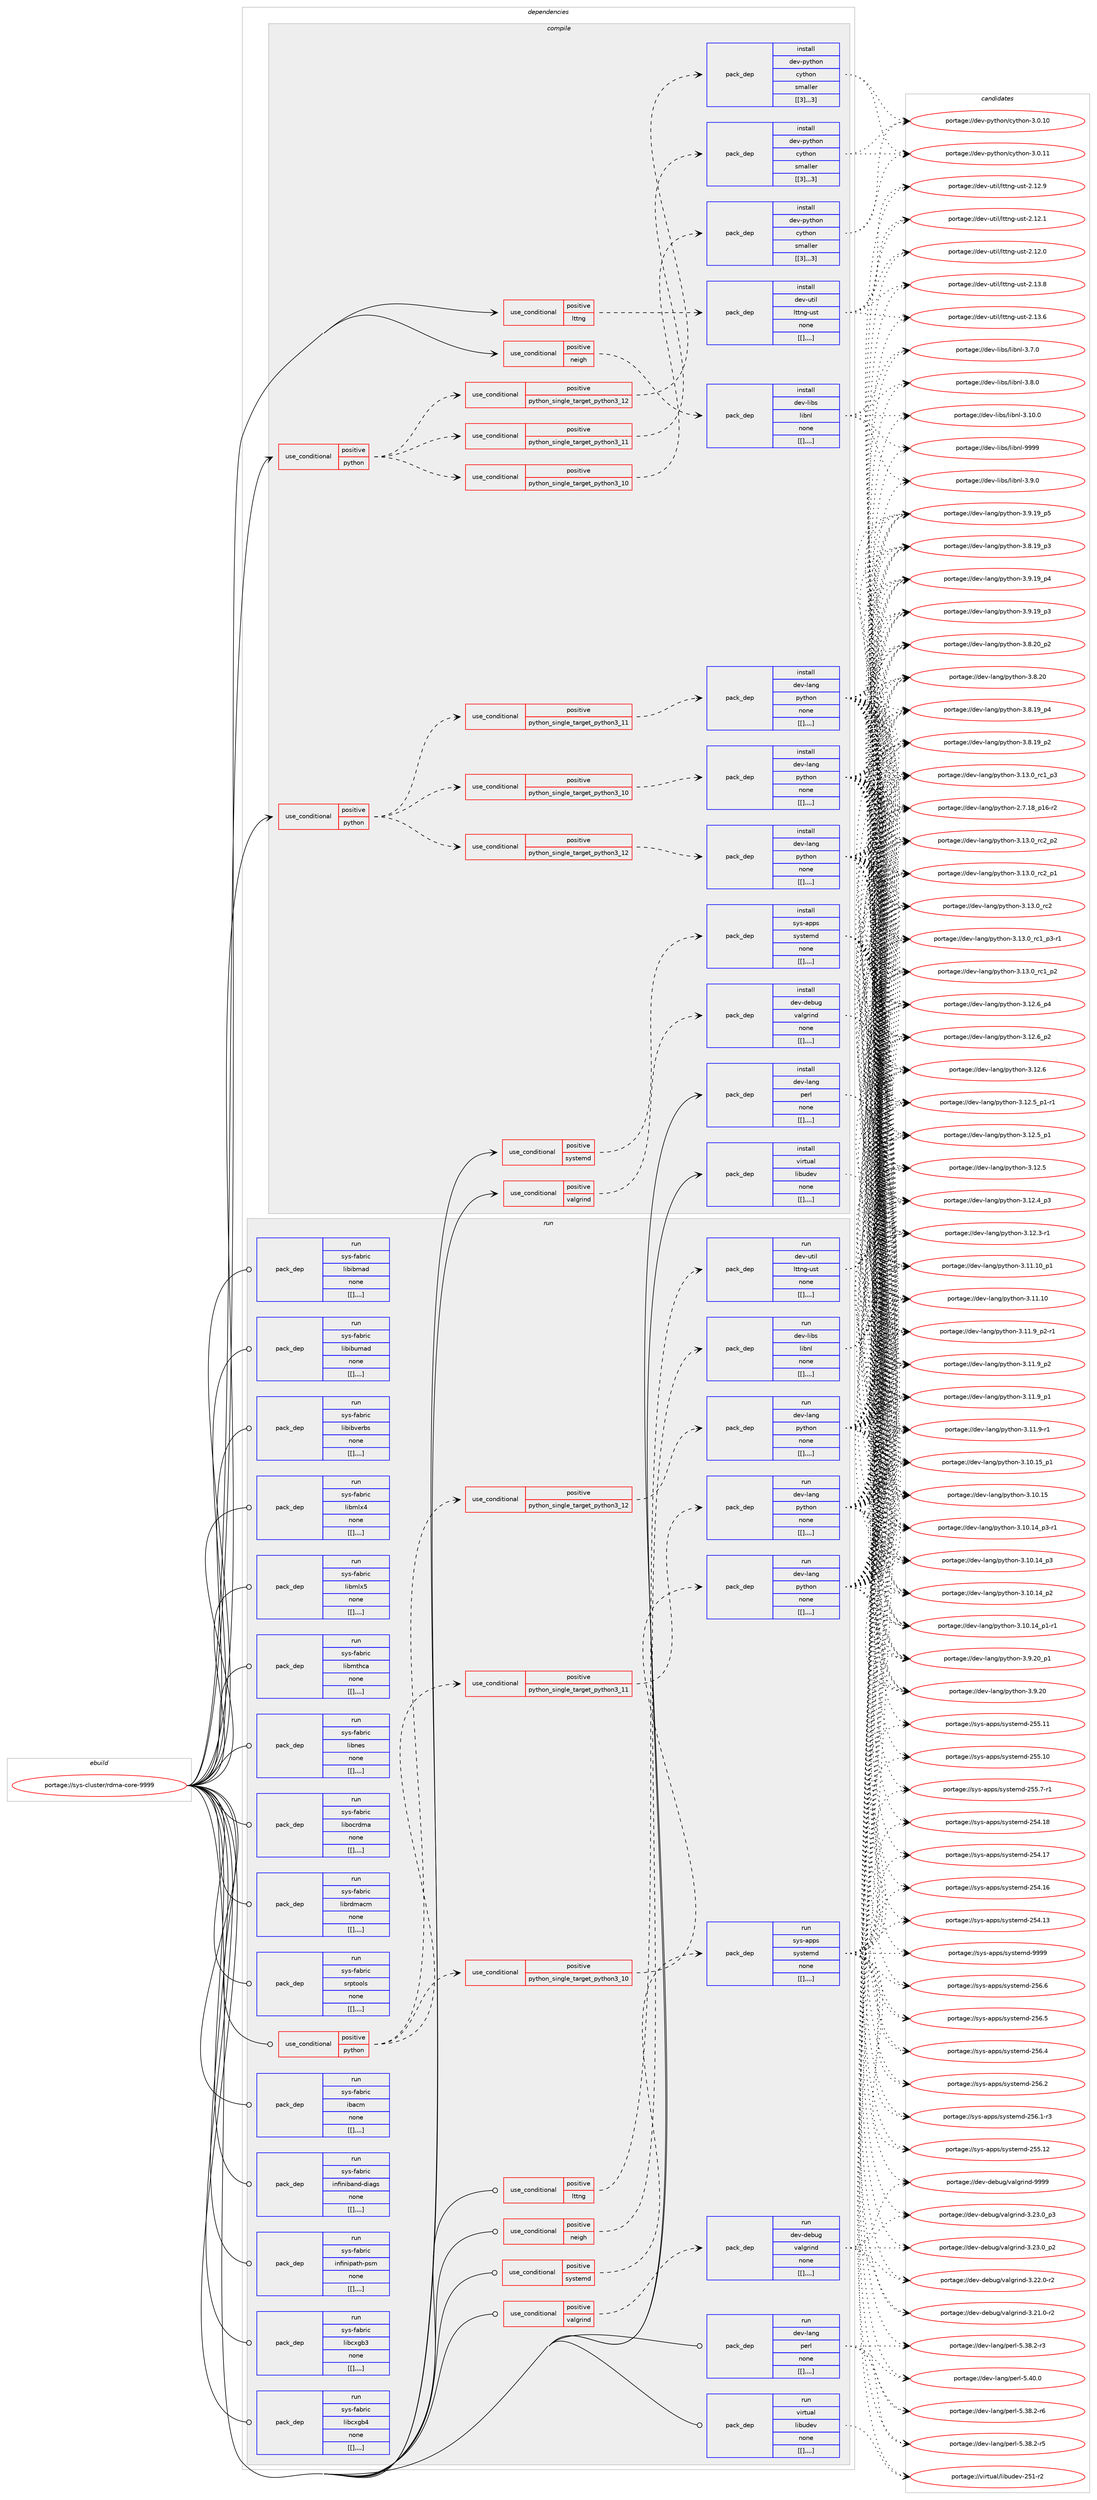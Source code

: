 digraph prolog {

# *************
# Graph options
# *************

newrank=true;
concentrate=true;
compound=true;
graph [rankdir=LR,fontname=Helvetica,fontsize=10,ranksep=1.5];#, ranksep=2.5, nodesep=0.2];
edge  [arrowhead=vee];
node  [fontname=Helvetica,fontsize=10];

# **********
# The ebuild
# **********

subgraph cluster_leftcol {
color=gray;
label=<<i>ebuild</i>>;
id [label="portage://sys-cluster/rdma-core-9999", color=red, width=4, href="../sys-cluster/rdma-core-9999.svg"];
}

# ****************
# The dependencies
# ****************

subgraph cluster_midcol {
color=gray;
label=<<i>dependencies</i>>;
subgraph cluster_compile {
fillcolor="#eeeeee";
style=filled;
label=<<i>compile</i>>;
subgraph cond4458 {
dependency12302 [label=<<TABLE BORDER="0" CELLBORDER="1" CELLSPACING="0" CELLPADDING="4"><TR><TD ROWSPAN="3" CELLPADDING="10">use_conditional</TD></TR><TR><TD>positive</TD></TR><TR><TD>lttng</TD></TR></TABLE>>, shape=none, color=red];
subgraph pack7808 {
dependency12303 [label=<<TABLE BORDER="0" CELLBORDER="1" CELLSPACING="0" CELLPADDING="4" WIDTH="220"><TR><TD ROWSPAN="6" CELLPADDING="30">pack_dep</TD></TR><TR><TD WIDTH="110">install</TD></TR><TR><TD>dev-util</TD></TR><TR><TD>lttng-ust</TD></TR><TR><TD>none</TD></TR><TR><TD>[[],,,,]</TD></TR></TABLE>>, shape=none, color=blue];
}
dependency12302:e -> dependency12303:w [weight=20,style="dashed",arrowhead="vee"];
}
id:e -> dependency12302:w [weight=20,style="solid",arrowhead="vee"];
subgraph cond4459 {
dependency12304 [label=<<TABLE BORDER="0" CELLBORDER="1" CELLSPACING="0" CELLPADDING="4"><TR><TD ROWSPAN="3" CELLPADDING="10">use_conditional</TD></TR><TR><TD>positive</TD></TR><TR><TD>neigh</TD></TR></TABLE>>, shape=none, color=red];
subgraph pack7809 {
dependency12305 [label=<<TABLE BORDER="0" CELLBORDER="1" CELLSPACING="0" CELLPADDING="4" WIDTH="220"><TR><TD ROWSPAN="6" CELLPADDING="30">pack_dep</TD></TR><TR><TD WIDTH="110">install</TD></TR><TR><TD>dev-libs</TD></TR><TR><TD>libnl</TD></TR><TR><TD>none</TD></TR><TR><TD>[[],,,,]</TD></TR></TABLE>>, shape=none, color=blue];
}
dependency12304:e -> dependency12305:w [weight=20,style="dashed",arrowhead="vee"];
}
id:e -> dependency12304:w [weight=20,style="solid",arrowhead="vee"];
subgraph cond4460 {
dependency12306 [label=<<TABLE BORDER="0" CELLBORDER="1" CELLSPACING="0" CELLPADDING="4"><TR><TD ROWSPAN="3" CELLPADDING="10">use_conditional</TD></TR><TR><TD>positive</TD></TR><TR><TD>python</TD></TR></TABLE>>, shape=none, color=red];
subgraph cond4461 {
dependency12307 [label=<<TABLE BORDER="0" CELLBORDER="1" CELLSPACING="0" CELLPADDING="4"><TR><TD ROWSPAN="3" CELLPADDING="10">use_conditional</TD></TR><TR><TD>positive</TD></TR><TR><TD>python_single_target_python3_10</TD></TR></TABLE>>, shape=none, color=red];
subgraph pack7810 {
dependency12308 [label=<<TABLE BORDER="0" CELLBORDER="1" CELLSPACING="0" CELLPADDING="4" WIDTH="220"><TR><TD ROWSPAN="6" CELLPADDING="30">pack_dep</TD></TR><TR><TD WIDTH="110">install</TD></TR><TR><TD>dev-lang</TD></TR><TR><TD>python</TD></TR><TR><TD>none</TD></TR><TR><TD>[[],,,,]</TD></TR></TABLE>>, shape=none, color=blue];
}
dependency12307:e -> dependency12308:w [weight=20,style="dashed",arrowhead="vee"];
}
dependency12306:e -> dependency12307:w [weight=20,style="dashed",arrowhead="vee"];
subgraph cond4462 {
dependency12309 [label=<<TABLE BORDER="0" CELLBORDER="1" CELLSPACING="0" CELLPADDING="4"><TR><TD ROWSPAN="3" CELLPADDING="10">use_conditional</TD></TR><TR><TD>positive</TD></TR><TR><TD>python_single_target_python3_11</TD></TR></TABLE>>, shape=none, color=red];
subgraph pack7811 {
dependency12310 [label=<<TABLE BORDER="0" CELLBORDER="1" CELLSPACING="0" CELLPADDING="4" WIDTH="220"><TR><TD ROWSPAN="6" CELLPADDING="30">pack_dep</TD></TR><TR><TD WIDTH="110">install</TD></TR><TR><TD>dev-lang</TD></TR><TR><TD>python</TD></TR><TR><TD>none</TD></TR><TR><TD>[[],,,,]</TD></TR></TABLE>>, shape=none, color=blue];
}
dependency12309:e -> dependency12310:w [weight=20,style="dashed",arrowhead="vee"];
}
dependency12306:e -> dependency12309:w [weight=20,style="dashed",arrowhead="vee"];
subgraph cond4463 {
dependency12311 [label=<<TABLE BORDER="0" CELLBORDER="1" CELLSPACING="0" CELLPADDING="4"><TR><TD ROWSPAN="3" CELLPADDING="10">use_conditional</TD></TR><TR><TD>positive</TD></TR><TR><TD>python_single_target_python3_12</TD></TR></TABLE>>, shape=none, color=red];
subgraph pack7812 {
dependency12312 [label=<<TABLE BORDER="0" CELLBORDER="1" CELLSPACING="0" CELLPADDING="4" WIDTH="220"><TR><TD ROWSPAN="6" CELLPADDING="30">pack_dep</TD></TR><TR><TD WIDTH="110">install</TD></TR><TR><TD>dev-lang</TD></TR><TR><TD>python</TD></TR><TR><TD>none</TD></TR><TR><TD>[[],,,,]</TD></TR></TABLE>>, shape=none, color=blue];
}
dependency12311:e -> dependency12312:w [weight=20,style="dashed",arrowhead="vee"];
}
dependency12306:e -> dependency12311:w [weight=20,style="dashed",arrowhead="vee"];
}
id:e -> dependency12306:w [weight=20,style="solid",arrowhead="vee"];
subgraph cond4464 {
dependency12313 [label=<<TABLE BORDER="0" CELLBORDER="1" CELLSPACING="0" CELLPADDING="4"><TR><TD ROWSPAN="3" CELLPADDING="10">use_conditional</TD></TR><TR><TD>positive</TD></TR><TR><TD>python</TD></TR></TABLE>>, shape=none, color=red];
subgraph cond4465 {
dependency12314 [label=<<TABLE BORDER="0" CELLBORDER="1" CELLSPACING="0" CELLPADDING="4"><TR><TD ROWSPAN="3" CELLPADDING="10">use_conditional</TD></TR><TR><TD>positive</TD></TR><TR><TD>python_single_target_python3_10</TD></TR></TABLE>>, shape=none, color=red];
subgraph pack7813 {
dependency12315 [label=<<TABLE BORDER="0" CELLBORDER="1" CELLSPACING="0" CELLPADDING="4" WIDTH="220"><TR><TD ROWSPAN="6" CELLPADDING="30">pack_dep</TD></TR><TR><TD WIDTH="110">install</TD></TR><TR><TD>dev-python</TD></TR><TR><TD>cython</TD></TR><TR><TD>smaller</TD></TR><TR><TD>[[3],,,3]</TD></TR></TABLE>>, shape=none, color=blue];
}
dependency12314:e -> dependency12315:w [weight=20,style="dashed",arrowhead="vee"];
}
dependency12313:e -> dependency12314:w [weight=20,style="dashed",arrowhead="vee"];
subgraph cond4466 {
dependency12316 [label=<<TABLE BORDER="0" CELLBORDER="1" CELLSPACING="0" CELLPADDING="4"><TR><TD ROWSPAN="3" CELLPADDING="10">use_conditional</TD></TR><TR><TD>positive</TD></TR><TR><TD>python_single_target_python3_11</TD></TR></TABLE>>, shape=none, color=red];
subgraph pack7814 {
dependency12317 [label=<<TABLE BORDER="0" CELLBORDER="1" CELLSPACING="0" CELLPADDING="4" WIDTH="220"><TR><TD ROWSPAN="6" CELLPADDING="30">pack_dep</TD></TR><TR><TD WIDTH="110">install</TD></TR><TR><TD>dev-python</TD></TR><TR><TD>cython</TD></TR><TR><TD>smaller</TD></TR><TR><TD>[[3],,,3]</TD></TR></TABLE>>, shape=none, color=blue];
}
dependency12316:e -> dependency12317:w [weight=20,style="dashed",arrowhead="vee"];
}
dependency12313:e -> dependency12316:w [weight=20,style="dashed",arrowhead="vee"];
subgraph cond4467 {
dependency12318 [label=<<TABLE BORDER="0" CELLBORDER="1" CELLSPACING="0" CELLPADDING="4"><TR><TD ROWSPAN="3" CELLPADDING="10">use_conditional</TD></TR><TR><TD>positive</TD></TR><TR><TD>python_single_target_python3_12</TD></TR></TABLE>>, shape=none, color=red];
subgraph pack7815 {
dependency12319 [label=<<TABLE BORDER="0" CELLBORDER="1" CELLSPACING="0" CELLPADDING="4" WIDTH="220"><TR><TD ROWSPAN="6" CELLPADDING="30">pack_dep</TD></TR><TR><TD WIDTH="110">install</TD></TR><TR><TD>dev-python</TD></TR><TR><TD>cython</TD></TR><TR><TD>smaller</TD></TR><TR><TD>[[3],,,3]</TD></TR></TABLE>>, shape=none, color=blue];
}
dependency12318:e -> dependency12319:w [weight=20,style="dashed",arrowhead="vee"];
}
dependency12313:e -> dependency12318:w [weight=20,style="dashed",arrowhead="vee"];
}
id:e -> dependency12313:w [weight=20,style="solid",arrowhead="vee"];
subgraph cond4468 {
dependency12320 [label=<<TABLE BORDER="0" CELLBORDER="1" CELLSPACING="0" CELLPADDING="4"><TR><TD ROWSPAN="3" CELLPADDING="10">use_conditional</TD></TR><TR><TD>positive</TD></TR><TR><TD>systemd</TD></TR></TABLE>>, shape=none, color=red];
subgraph pack7816 {
dependency12321 [label=<<TABLE BORDER="0" CELLBORDER="1" CELLSPACING="0" CELLPADDING="4" WIDTH="220"><TR><TD ROWSPAN="6" CELLPADDING="30">pack_dep</TD></TR><TR><TD WIDTH="110">install</TD></TR><TR><TD>sys-apps</TD></TR><TR><TD>systemd</TD></TR><TR><TD>none</TD></TR><TR><TD>[[],,,,]</TD></TR></TABLE>>, shape=none, color=blue];
}
dependency12320:e -> dependency12321:w [weight=20,style="dashed",arrowhead="vee"];
}
id:e -> dependency12320:w [weight=20,style="solid",arrowhead="vee"];
subgraph cond4469 {
dependency12322 [label=<<TABLE BORDER="0" CELLBORDER="1" CELLSPACING="0" CELLPADDING="4"><TR><TD ROWSPAN="3" CELLPADDING="10">use_conditional</TD></TR><TR><TD>positive</TD></TR><TR><TD>valgrind</TD></TR></TABLE>>, shape=none, color=red];
subgraph pack7817 {
dependency12323 [label=<<TABLE BORDER="0" CELLBORDER="1" CELLSPACING="0" CELLPADDING="4" WIDTH="220"><TR><TD ROWSPAN="6" CELLPADDING="30">pack_dep</TD></TR><TR><TD WIDTH="110">install</TD></TR><TR><TD>dev-debug</TD></TR><TR><TD>valgrind</TD></TR><TR><TD>none</TD></TR><TR><TD>[[],,,,]</TD></TR></TABLE>>, shape=none, color=blue];
}
dependency12322:e -> dependency12323:w [weight=20,style="dashed",arrowhead="vee"];
}
id:e -> dependency12322:w [weight=20,style="solid",arrowhead="vee"];
subgraph pack7818 {
dependency12324 [label=<<TABLE BORDER="0" CELLBORDER="1" CELLSPACING="0" CELLPADDING="4" WIDTH="220"><TR><TD ROWSPAN="6" CELLPADDING="30">pack_dep</TD></TR><TR><TD WIDTH="110">install</TD></TR><TR><TD>dev-lang</TD></TR><TR><TD>perl</TD></TR><TR><TD>none</TD></TR><TR><TD>[[],,,,]</TD></TR></TABLE>>, shape=none, color=blue];
}
id:e -> dependency12324:w [weight=20,style="solid",arrowhead="vee"];
subgraph pack7819 {
dependency12325 [label=<<TABLE BORDER="0" CELLBORDER="1" CELLSPACING="0" CELLPADDING="4" WIDTH="220"><TR><TD ROWSPAN="6" CELLPADDING="30">pack_dep</TD></TR><TR><TD WIDTH="110">install</TD></TR><TR><TD>virtual</TD></TR><TR><TD>libudev</TD></TR><TR><TD>none</TD></TR><TR><TD>[[],,,,]</TD></TR></TABLE>>, shape=none, color=blue];
}
id:e -> dependency12325:w [weight=20,style="solid",arrowhead="vee"];
}
subgraph cluster_compileandrun {
fillcolor="#eeeeee";
style=filled;
label=<<i>compile and run</i>>;
}
subgraph cluster_run {
fillcolor="#eeeeee";
style=filled;
label=<<i>run</i>>;
subgraph cond4470 {
dependency12326 [label=<<TABLE BORDER="0" CELLBORDER="1" CELLSPACING="0" CELLPADDING="4"><TR><TD ROWSPAN="3" CELLPADDING="10">use_conditional</TD></TR><TR><TD>positive</TD></TR><TR><TD>lttng</TD></TR></TABLE>>, shape=none, color=red];
subgraph pack7820 {
dependency12327 [label=<<TABLE BORDER="0" CELLBORDER="1" CELLSPACING="0" CELLPADDING="4" WIDTH="220"><TR><TD ROWSPAN="6" CELLPADDING="30">pack_dep</TD></TR><TR><TD WIDTH="110">run</TD></TR><TR><TD>dev-util</TD></TR><TR><TD>lttng-ust</TD></TR><TR><TD>none</TD></TR><TR><TD>[[],,,,]</TD></TR></TABLE>>, shape=none, color=blue];
}
dependency12326:e -> dependency12327:w [weight=20,style="dashed",arrowhead="vee"];
}
id:e -> dependency12326:w [weight=20,style="solid",arrowhead="odot"];
subgraph cond4471 {
dependency12328 [label=<<TABLE BORDER="0" CELLBORDER="1" CELLSPACING="0" CELLPADDING="4"><TR><TD ROWSPAN="3" CELLPADDING="10">use_conditional</TD></TR><TR><TD>positive</TD></TR><TR><TD>neigh</TD></TR></TABLE>>, shape=none, color=red];
subgraph pack7821 {
dependency12329 [label=<<TABLE BORDER="0" CELLBORDER="1" CELLSPACING="0" CELLPADDING="4" WIDTH="220"><TR><TD ROWSPAN="6" CELLPADDING="30">pack_dep</TD></TR><TR><TD WIDTH="110">run</TD></TR><TR><TD>dev-libs</TD></TR><TR><TD>libnl</TD></TR><TR><TD>none</TD></TR><TR><TD>[[],,,,]</TD></TR></TABLE>>, shape=none, color=blue];
}
dependency12328:e -> dependency12329:w [weight=20,style="dashed",arrowhead="vee"];
}
id:e -> dependency12328:w [weight=20,style="solid",arrowhead="odot"];
subgraph cond4472 {
dependency12330 [label=<<TABLE BORDER="0" CELLBORDER="1" CELLSPACING="0" CELLPADDING="4"><TR><TD ROWSPAN="3" CELLPADDING="10">use_conditional</TD></TR><TR><TD>positive</TD></TR><TR><TD>python</TD></TR></TABLE>>, shape=none, color=red];
subgraph cond4473 {
dependency12331 [label=<<TABLE BORDER="0" CELLBORDER="1" CELLSPACING="0" CELLPADDING="4"><TR><TD ROWSPAN="3" CELLPADDING="10">use_conditional</TD></TR><TR><TD>positive</TD></TR><TR><TD>python_single_target_python3_10</TD></TR></TABLE>>, shape=none, color=red];
subgraph pack7822 {
dependency12332 [label=<<TABLE BORDER="0" CELLBORDER="1" CELLSPACING="0" CELLPADDING="4" WIDTH="220"><TR><TD ROWSPAN="6" CELLPADDING="30">pack_dep</TD></TR><TR><TD WIDTH="110">run</TD></TR><TR><TD>dev-lang</TD></TR><TR><TD>python</TD></TR><TR><TD>none</TD></TR><TR><TD>[[],,,,]</TD></TR></TABLE>>, shape=none, color=blue];
}
dependency12331:e -> dependency12332:w [weight=20,style="dashed",arrowhead="vee"];
}
dependency12330:e -> dependency12331:w [weight=20,style="dashed",arrowhead="vee"];
subgraph cond4474 {
dependency12333 [label=<<TABLE BORDER="0" CELLBORDER="1" CELLSPACING="0" CELLPADDING="4"><TR><TD ROWSPAN="3" CELLPADDING="10">use_conditional</TD></TR><TR><TD>positive</TD></TR><TR><TD>python_single_target_python3_11</TD></TR></TABLE>>, shape=none, color=red];
subgraph pack7823 {
dependency12334 [label=<<TABLE BORDER="0" CELLBORDER="1" CELLSPACING="0" CELLPADDING="4" WIDTH="220"><TR><TD ROWSPAN="6" CELLPADDING="30">pack_dep</TD></TR><TR><TD WIDTH="110">run</TD></TR><TR><TD>dev-lang</TD></TR><TR><TD>python</TD></TR><TR><TD>none</TD></TR><TR><TD>[[],,,,]</TD></TR></TABLE>>, shape=none, color=blue];
}
dependency12333:e -> dependency12334:w [weight=20,style="dashed",arrowhead="vee"];
}
dependency12330:e -> dependency12333:w [weight=20,style="dashed",arrowhead="vee"];
subgraph cond4475 {
dependency12335 [label=<<TABLE BORDER="0" CELLBORDER="1" CELLSPACING="0" CELLPADDING="4"><TR><TD ROWSPAN="3" CELLPADDING="10">use_conditional</TD></TR><TR><TD>positive</TD></TR><TR><TD>python_single_target_python3_12</TD></TR></TABLE>>, shape=none, color=red];
subgraph pack7824 {
dependency12336 [label=<<TABLE BORDER="0" CELLBORDER="1" CELLSPACING="0" CELLPADDING="4" WIDTH="220"><TR><TD ROWSPAN="6" CELLPADDING="30">pack_dep</TD></TR><TR><TD WIDTH="110">run</TD></TR><TR><TD>dev-lang</TD></TR><TR><TD>python</TD></TR><TR><TD>none</TD></TR><TR><TD>[[],,,,]</TD></TR></TABLE>>, shape=none, color=blue];
}
dependency12335:e -> dependency12336:w [weight=20,style="dashed",arrowhead="vee"];
}
dependency12330:e -> dependency12335:w [weight=20,style="dashed",arrowhead="vee"];
}
id:e -> dependency12330:w [weight=20,style="solid",arrowhead="odot"];
subgraph cond4476 {
dependency12337 [label=<<TABLE BORDER="0" CELLBORDER="1" CELLSPACING="0" CELLPADDING="4"><TR><TD ROWSPAN="3" CELLPADDING="10">use_conditional</TD></TR><TR><TD>positive</TD></TR><TR><TD>systemd</TD></TR></TABLE>>, shape=none, color=red];
subgraph pack7825 {
dependency12338 [label=<<TABLE BORDER="0" CELLBORDER="1" CELLSPACING="0" CELLPADDING="4" WIDTH="220"><TR><TD ROWSPAN="6" CELLPADDING="30">pack_dep</TD></TR><TR><TD WIDTH="110">run</TD></TR><TR><TD>sys-apps</TD></TR><TR><TD>systemd</TD></TR><TR><TD>none</TD></TR><TR><TD>[[],,,,]</TD></TR></TABLE>>, shape=none, color=blue];
}
dependency12337:e -> dependency12338:w [weight=20,style="dashed",arrowhead="vee"];
}
id:e -> dependency12337:w [weight=20,style="solid",arrowhead="odot"];
subgraph cond4477 {
dependency12339 [label=<<TABLE BORDER="0" CELLBORDER="1" CELLSPACING="0" CELLPADDING="4"><TR><TD ROWSPAN="3" CELLPADDING="10">use_conditional</TD></TR><TR><TD>positive</TD></TR><TR><TD>valgrind</TD></TR></TABLE>>, shape=none, color=red];
subgraph pack7826 {
dependency12340 [label=<<TABLE BORDER="0" CELLBORDER="1" CELLSPACING="0" CELLPADDING="4" WIDTH="220"><TR><TD ROWSPAN="6" CELLPADDING="30">pack_dep</TD></TR><TR><TD WIDTH="110">run</TD></TR><TR><TD>dev-debug</TD></TR><TR><TD>valgrind</TD></TR><TR><TD>none</TD></TR><TR><TD>[[],,,,]</TD></TR></TABLE>>, shape=none, color=blue];
}
dependency12339:e -> dependency12340:w [weight=20,style="dashed",arrowhead="vee"];
}
id:e -> dependency12339:w [weight=20,style="solid",arrowhead="odot"];
subgraph pack7827 {
dependency12341 [label=<<TABLE BORDER="0" CELLBORDER="1" CELLSPACING="0" CELLPADDING="4" WIDTH="220"><TR><TD ROWSPAN="6" CELLPADDING="30">pack_dep</TD></TR><TR><TD WIDTH="110">run</TD></TR><TR><TD>dev-lang</TD></TR><TR><TD>perl</TD></TR><TR><TD>none</TD></TR><TR><TD>[[],,,,]</TD></TR></TABLE>>, shape=none, color=blue];
}
id:e -> dependency12341:w [weight=20,style="solid",arrowhead="odot"];
subgraph pack7828 {
dependency12342 [label=<<TABLE BORDER="0" CELLBORDER="1" CELLSPACING="0" CELLPADDING="4" WIDTH="220"><TR><TD ROWSPAN="6" CELLPADDING="30">pack_dep</TD></TR><TR><TD WIDTH="110">run</TD></TR><TR><TD>virtual</TD></TR><TR><TD>libudev</TD></TR><TR><TD>none</TD></TR><TR><TD>[[],,,,]</TD></TR></TABLE>>, shape=none, color=blue];
}
id:e -> dependency12342:w [weight=20,style="solid",arrowhead="odot"];
subgraph pack7829 {
dependency12343 [label=<<TABLE BORDER="0" CELLBORDER="1" CELLSPACING="0" CELLPADDING="4" WIDTH="220"><TR><TD ROWSPAN="6" CELLPADDING="30">pack_dep</TD></TR><TR><TD WIDTH="110">run</TD></TR><TR><TD>sys-fabric</TD></TR><TR><TD>ibacm</TD></TR><TR><TD>none</TD></TR><TR><TD>[[],,,,]</TD></TR></TABLE>>, shape=none, color=blue];
}
id:e -> dependency12343:w [weight=20,style="solid",arrowhead="odot"];
subgraph pack7830 {
dependency12344 [label=<<TABLE BORDER="0" CELLBORDER="1" CELLSPACING="0" CELLPADDING="4" WIDTH="220"><TR><TD ROWSPAN="6" CELLPADDING="30">pack_dep</TD></TR><TR><TD WIDTH="110">run</TD></TR><TR><TD>sys-fabric</TD></TR><TR><TD>infiniband-diags</TD></TR><TR><TD>none</TD></TR><TR><TD>[[],,,,]</TD></TR></TABLE>>, shape=none, color=blue];
}
id:e -> dependency12344:w [weight=20,style="solid",arrowhead="odot"];
subgraph pack7831 {
dependency12345 [label=<<TABLE BORDER="0" CELLBORDER="1" CELLSPACING="0" CELLPADDING="4" WIDTH="220"><TR><TD ROWSPAN="6" CELLPADDING="30">pack_dep</TD></TR><TR><TD WIDTH="110">run</TD></TR><TR><TD>sys-fabric</TD></TR><TR><TD>infinipath-psm</TD></TR><TR><TD>none</TD></TR><TR><TD>[[],,,,]</TD></TR></TABLE>>, shape=none, color=blue];
}
id:e -> dependency12345:w [weight=20,style="solid",arrowhead="odot"];
subgraph pack7832 {
dependency12346 [label=<<TABLE BORDER="0" CELLBORDER="1" CELLSPACING="0" CELLPADDING="4" WIDTH="220"><TR><TD ROWSPAN="6" CELLPADDING="30">pack_dep</TD></TR><TR><TD WIDTH="110">run</TD></TR><TR><TD>sys-fabric</TD></TR><TR><TD>libcxgb3</TD></TR><TR><TD>none</TD></TR><TR><TD>[[],,,,]</TD></TR></TABLE>>, shape=none, color=blue];
}
id:e -> dependency12346:w [weight=20,style="solid",arrowhead="odot"];
subgraph pack7833 {
dependency12347 [label=<<TABLE BORDER="0" CELLBORDER="1" CELLSPACING="0" CELLPADDING="4" WIDTH="220"><TR><TD ROWSPAN="6" CELLPADDING="30">pack_dep</TD></TR><TR><TD WIDTH="110">run</TD></TR><TR><TD>sys-fabric</TD></TR><TR><TD>libcxgb4</TD></TR><TR><TD>none</TD></TR><TR><TD>[[],,,,]</TD></TR></TABLE>>, shape=none, color=blue];
}
id:e -> dependency12347:w [weight=20,style="solid",arrowhead="odot"];
subgraph pack7834 {
dependency12348 [label=<<TABLE BORDER="0" CELLBORDER="1" CELLSPACING="0" CELLPADDING="4" WIDTH="220"><TR><TD ROWSPAN="6" CELLPADDING="30">pack_dep</TD></TR><TR><TD WIDTH="110">run</TD></TR><TR><TD>sys-fabric</TD></TR><TR><TD>libibmad</TD></TR><TR><TD>none</TD></TR><TR><TD>[[],,,,]</TD></TR></TABLE>>, shape=none, color=blue];
}
id:e -> dependency12348:w [weight=20,style="solid",arrowhead="odot"];
subgraph pack7835 {
dependency12349 [label=<<TABLE BORDER="0" CELLBORDER="1" CELLSPACING="0" CELLPADDING="4" WIDTH="220"><TR><TD ROWSPAN="6" CELLPADDING="30">pack_dep</TD></TR><TR><TD WIDTH="110">run</TD></TR><TR><TD>sys-fabric</TD></TR><TR><TD>libibumad</TD></TR><TR><TD>none</TD></TR><TR><TD>[[],,,,]</TD></TR></TABLE>>, shape=none, color=blue];
}
id:e -> dependency12349:w [weight=20,style="solid",arrowhead="odot"];
subgraph pack7836 {
dependency12350 [label=<<TABLE BORDER="0" CELLBORDER="1" CELLSPACING="0" CELLPADDING="4" WIDTH="220"><TR><TD ROWSPAN="6" CELLPADDING="30">pack_dep</TD></TR><TR><TD WIDTH="110">run</TD></TR><TR><TD>sys-fabric</TD></TR><TR><TD>libibverbs</TD></TR><TR><TD>none</TD></TR><TR><TD>[[],,,,]</TD></TR></TABLE>>, shape=none, color=blue];
}
id:e -> dependency12350:w [weight=20,style="solid",arrowhead="odot"];
subgraph pack7837 {
dependency12351 [label=<<TABLE BORDER="0" CELLBORDER="1" CELLSPACING="0" CELLPADDING="4" WIDTH="220"><TR><TD ROWSPAN="6" CELLPADDING="30">pack_dep</TD></TR><TR><TD WIDTH="110">run</TD></TR><TR><TD>sys-fabric</TD></TR><TR><TD>libmlx4</TD></TR><TR><TD>none</TD></TR><TR><TD>[[],,,,]</TD></TR></TABLE>>, shape=none, color=blue];
}
id:e -> dependency12351:w [weight=20,style="solid",arrowhead="odot"];
subgraph pack7838 {
dependency12352 [label=<<TABLE BORDER="0" CELLBORDER="1" CELLSPACING="0" CELLPADDING="4" WIDTH="220"><TR><TD ROWSPAN="6" CELLPADDING="30">pack_dep</TD></TR><TR><TD WIDTH="110">run</TD></TR><TR><TD>sys-fabric</TD></TR><TR><TD>libmlx5</TD></TR><TR><TD>none</TD></TR><TR><TD>[[],,,,]</TD></TR></TABLE>>, shape=none, color=blue];
}
id:e -> dependency12352:w [weight=20,style="solid",arrowhead="odot"];
subgraph pack7839 {
dependency12353 [label=<<TABLE BORDER="0" CELLBORDER="1" CELLSPACING="0" CELLPADDING="4" WIDTH="220"><TR><TD ROWSPAN="6" CELLPADDING="30">pack_dep</TD></TR><TR><TD WIDTH="110">run</TD></TR><TR><TD>sys-fabric</TD></TR><TR><TD>libmthca</TD></TR><TR><TD>none</TD></TR><TR><TD>[[],,,,]</TD></TR></TABLE>>, shape=none, color=blue];
}
id:e -> dependency12353:w [weight=20,style="solid",arrowhead="odot"];
subgraph pack7840 {
dependency12354 [label=<<TABLE BORDER="0" CELLBORDER="1" CELLSPACING="0" CELLPADDING="4" WIDTH="220"><TR><TD ROWSPAN="6" CELLPADDING="30">pack_dep</TD></TR><TR><TD WIDTH="110">run</TD></TR><TR><TD>sys-fabric</TD></TR><TR><TD>libnes</TD></TR><TR><TD>none</TD></TR><TR><TD>[[],,,,]</TD></TR></TABLE>>, shape=none, color=blue];
}
id:e -> dependency12354:w [weight=20,style="solid",arrowhead="odot"];
subgraph pack7841 {
dependency12355 [label=<<TABLE BORDER="0" CELLBORDER="1" CELLSPACING="0" CELLPADDING="4" WIDTH="220"><TR><TD ROWSPAN="6" CELLPADDING="30">pack_dep</TD></TR><TR><TD WIDTH="110">run</TD></TR><TR><TD>sys-fabric</TD></TR><TR><TD>libocrdma</TD></TR><TR><TD>none</TD></TR><TR><TD>[[],,,,]</TD></TR></TABLE>>, shape=none, color=blue];
}
id:e -> dependency12355:w [weight=20,style="solid",arrowhead="odot"];
subgraph pack7842 {
dependency12356 [label=<<TABLE BORDER="0" CELLBORDER="1" CELLSPACING="0" CELLPADDING="4" WIDTH="220"><TR><TD ROWSPAN="6" CELLPADDING="30">pack_dep</TD></TR><TR><TD WIDTH="110">run</TD></TR><TR><TD>sys-fabric</TD></TR><TR><TD>librdmacm</TD></TR><TR><TD>none</TD></TR><TR><TD>[[],,,,]</TD></TR></TABLE>>, shape=none, color=blue];
}
id:e -> dependency12356:w [weight=20,style="solid",arrowhead="odot"];
subgraph pack7843 {
dependency12357 [label=<<TABLE BORDER="0" CELLBORDER="1" CELLSPACING="0" CELLPADDING="4" WIDTH="220"><TR><TD ROWSPAN="6" CELLPADDING="30">pack_dep</TD></TR><TR><TD WIDTH="110">run</TD></TR><TR><TD>sys-fabric</TD></TR><TR><TD>srptools</TD></TR><TR><TD>none</TD></TR><TR><TD>[[],,,,]</TD></TR></TABLE>>, shape=none, color=blue];
}
id:e -> dependency12357:w [weight=20,style="solid",arrowhead="odot"];
}
}

# **************
# The candidates
# **************

subgraph cluster_choices {
rank=same;
color=gray;
label=<<i>candidates</i>>;

subgraph choice7808 {
color=black;
nodesep=1;
choice10010111845117116105108471081161161101034511711511645504649514656 [label="portage://dev-util/lttng-ust-2.13.8", color=red, width=4,href="../dev-util/lttng-ust-2.13.8.svg"];
choice10010111845117116105108471081161161101034511711511645504649514654 [label="portage://dev-util/lttng-ust-2.13.6", color=red, width=4,href="../dev-util/lttng-ust-2.13.6.svg"];
choice10010111845117116105108471081161161101034511711511645504649504657 [label="portage://dev-util/lttng-ust-2.12.9", color=red, width=4,href="../dev-util/lttng-ust-2.12.9.svg"];
choice10010111845117116105108471081161161101034511711511645504649504649 [label="portage://dev-util/lttng-ust-2.12.1", color=red, width=4,href="../dev-util/lttng-ust-2.12.1.svg"];
choice10010111845117116105108471081161161101034511711511645504649504648 [label="portage://dev-util/lttng-ust-2.12.0", color=red, width=4,href="../dev-util/lttng-ust-2.12.0.svg"];
dependency12303:e -> choice10010111845117116105108471081161161101034511711511645504649514656:w [style=dotted,weight="100"];
dependency12303:e -> choice10010111845117116105108471081161161101034511711511645504649514654:w [style=dotted,weight="100"];
dependency12303:e -> choice10010111845117116105108471081161161101034511711511645504649504657:w [style=dotted,weight="100"];
dependency12303:e -> choice10010111845117116105108471081161161101034511711511645504649504649:w [style=dotted,weight="100"];
dependency12303:e -> choice10010111845117116105108471081161161101034511711511645504649504648:w [style=dotted,weight="100"];
}
subgraph choice7809 {
color=black;
nodesep=1;
choice100101118451081059811547108105981101084557575757 [label="portage://dev-libs/libnl-9999", color=red, width=4,href="../dev-libs/libnl-9999.svg"];
choice1001011184510810598115471081059811010845514649484648 [label="portage://dev-libs/libnl-3.10.0", color=red, width=4,href="../dev-libs/libnl-3.10.0.svg"];
choice10010111845108105981154710810598110108455146574648 [label="portage://dev-libs/libnl-3.9.0", color=red, width=4,href="../dev-libs/libnl-3.9.0.svg"];
choice10010111845108105981154710810598110108455146564648 [label="portage://dev-libs/libnl-3.8.0", color=red, width=4,href="../dev-libs/libnl-3.8.0.svg"];
choice10010111845108105981154710810598110108455146554648 [label="portage://dev-libs/libnl-3.7.0", color=red, width=4,href="../dev-libs/libnl-3.7.0.svg"];
dependency12305:e -> choice100101118451081059811547108105981101084557575757:w [style=dotted,weight="100"];
dependency12305:e -> choice1001011184510810598115471081059811010845514649484648:w [style=dotted,weight="100"];
dependency12305:e -> choice10010111845108105981154710810598110108455146574648:w [style=dotted,weight="100"];
dependency12305:e -> choice10010111845108105981154710810598110108455146564648:w [style=dotted,weight="100"];
dependency12305:e -> choice10010111845108105981154710810598110108455146554648:w [style=dotted,weight="100"];
}
subgraph choice7810 {
color=black;
nodesep=1;
choice100101118451089711010347112121116104111110455146495146489511499509511250 [label="portage://dev-lang/python-3.13.0_rc2_p2", color=red, width=4,href="../dev-lang/python-3.13.0_rc2_p2.svg"];
choice100101118451089711010347112121116104111110455146495146489511499509511249 [label="portage://dev-lang/python-3.13.0_rc2_p1", color=red, width=4,href="../dev-lang/python-3.13.0_rc2_p1.svg"];
choice10010111845108971101034711212111610411111045514649514648951149950 [label="portage://dev-lang/python-3.13.0_rc2", color=red, width=4,href="../dev-lang/python-3.13.0_rc2.svg"];
choice1001011184510897110103471121211161041111104551464951464895114994995112514511449 [label="portage://dev-lang/python-3.13.0_rc1_p3-r1", color=red, width=4,href="../dev-lang/python-3.13.0_rc1_p3-r1.svg"];
choice100101118451089711010347112121116104111110455146495146489511499499511251 [label="portage://dev-lang/python-3.13.0_rc1_p3", color=red, width=4,href="../dev-lang/python-3.13.0_rc1_p3.svg"];
choice100101118451089711010347112121116104111110455146495146489511499499511250 [label="portage://dev-lang/python-3.13.0_rc1_p2", color=red, width=4,href="../dev-lang/python-3.13.0_rc1_p2.svg"];
choice100101118451089711010347112121116104111110455146495046549511252 [label="portage://dev-lang/python-3.12.6_p4", color=red, width=4,href="../dev-lang/python-3.12.6_p4.svg"];
choice100101118451089711010347112121116104111110455146495046549511250 [label="portage://dev-lang/python-3.12.6_p2", color=red, width=4,href="../dev-lang/python-3.12.6_p2.svg"];
choice10010111845108971101034711212111610411111045514649504654 [label="portage://dev-lang/python-3.12.6", color=red, width=4,href="../dev-lang/python-3.12.6.svg"];
choice1001011184510897110103471121211161041111104551464950465395112494511449 [label="portage://dev-lang/python-3.12.5_p1-r1", color=red, width=4,href="../dev-lang/python-3.12.5_p1-r1.svg"];
choice100101118451089711010347112121116104111110455146495046539511249 [label="portage://dev-lang/python-3.12.5_p1", color=red, width=4,href="../dev-lang/python-3.12.5_p1.svg"];
choice10010111845108971101034711212111610411111045514649504653 [label="portage://dev-lang/python-3.12.5", color=red, width=4,href="../dev-lang/python-3.12.5.svg"];
choice100101118451089711010347112121116104111110455146495046529511251 [label="portage://dev-lang/python-3.12.4_p3", color=red, width=4,href="../dev-lang/python-3.12.4_p3.svg"];
choice100101118451089711010347112121116104111110455146495046514511449 [label="portage://dev-lang/python-3.12.3-r1", color=red, width=4,href="../dev-lang/python-3.12.3-r1.svg"];
choice10010111845108971101034711212111610411111045514649494649489511249 [label="portage://dev-lang/python-3.11.10_p1", color=red, width=4,href="../dev-lang/python-3.11.10_p1.svg"];
choice1001011184510897110103471121211161041111104551464949464948 [label="portage://dev-lang/python-3.11.10", color=red, width=4,href="../dev-lang/python-3.11.10.svg"];
choice1001011184510897110103471121211161041111104551464949465795112504511449 [label="portage://dev-lang/python-3.11.9_p2-r1", color=red, width=4,href="../dev-lang/python-3.11.9_p2-r1.svg"];
choice100101118451089711010347112121116104111110455146494946579511250 [label="portage://dev-lang/python-3.11.9_p2", color=red, width=4,href="../dev-lang/python-3.11.9_p2.svg"];
choice100101118451089711010347112121116104111110455146494946579511249 [label="portage://dev-lang/python-3.11.9_p1", color=red, width=4,href="../dev-lang/python-3.11.9_p1.svg"];
choice100101118451089711010347112121116104111110455146494946574511449 [label="portage://dev-lang/python-3.11.9-r1", color=red, width=4,href="../dev-lang/python-3.11.9-r1.svg"];
choice10010111845108971101034711212111610411111045514649484649539511249 [label="portage://dev-lang/python-3.10.15_p1", color=red, width=4,href="../dev-lang/python-3.10.15_p1.svg"];
choice1001011184510897110103471121211161041111104551464948464953 [label="portage://dev-lang/python-3.10.15", color=red, width=4,href="../dev-lang/python-3.10.15.svg"];
choice100101118451089711010347112121116104111110455146494846495295112514511449 [label="portage://dev-lang/python-3.10.14_p3-r1", color=red, width=4,href="../dev-lang/python-3.10.14_p3-r1.svg"];
choice10010111845108971101034711212111610411111045514649484649529511251 [label="portage://dev-lang/python-3.10.14_p3", color=red, width=4,href="../dev-lang/python-3.10.14_p3.svg"];
choice10010111845108971101034711212111610411111045514649484649529511250 [label="portage://dev-lang/python-3.10.14_p2", color=red, width=4,href="../dev-lang/python-3.10.14_p2.svg"];
choice100101118451089711010347112121116104111110455146494846495295112494511449 [label="portage://dev-lang/python-3.10.14_p1-r1", color=red, width=4,href="../dev-lang/python-3.10.14_p1-r1.svg"];
choice100101118451089711010347112121116104111110455146574650489511249 [label="portage://dev-lang/python-3.9.20_p1", color=red, width=4,href="../dev-lang/python-3.9.20_p1.svg"];
choice10010111845108971101034711212111610411111045514657465048 [label="portage://dev-lang/python-3.9.20", color=red, width=4,href="../dev-lang/python-3.9.20.svg"];
choice100101118451089711010347112121116104111110455146574649579511253 [label="portage://dev-lang/python-3.9.19_p5", color=red, width=4,href="../dev-lang/python-3.9.19_p5.svg"];
choice100101118451089711010347112121116104111110455146574649579511252 [label="portage://dev-lang/python-3.9.19_p4", color=red, width=4,href="../dev-lang/python-3.9.19_p4.svg"];
choice100101118451089711010347112121116104111110455146574649579511251 [label="portage://dev-lang/python-3.9.19_p3", color=red, width=4,href="../dev-lang/python-3.9.19_p3.svg"];
choice100101118451089711010347112121116104111110455146564650489511250 [label="portage://dev-lang/python-3.8.20_p2", color=red, width=4,href="../dev-lang/python-3.8.20_p2.svg"];
choice10010111845108971101034711212111610411111045514656465048 [label="portage://dev-lang/python-3.8.20", color=red, width=4,href="../dev-lang/python-3.8.20.svg"];
choice100101118451089711010347112121116104111110455146564649579511252 [label="portage://dev-lang/python-3.8.19_p4", color=red, width=4,href="../dev-lang/python-3.8.19_p4.svg"];
choice100101118451089711010347112121116104111110455146564649579511251 [label="portage://dev-lang/python-3.8.19_p3", color=red, width=4,href="../dev-lang/python-3.8.19_p3.svg"];
choice100101118451089711010347112121116104111110455146564649579511250 [label="portage://dev-lang/python-3.8.19_p2", color=red, width=4,href="../dev-lang/python-3.8.19_p2.svg"];
choice100101118451089711010347112121116104111110455046554649569511249544511450 [label="portage://dev-lang/python-2.7.18_p16-r2", color=red, width=4,href="../dev-lang/python-2.7.18_p16-r2.svg"];
dependency12308:e -> choice100101118451089711010347112121116104111110455146495146489511499509511250:w [style=dotted,weight="100"];
dependency12308:e -> choice100101118451089711010347112121116104111110455146495146489511499509511249:w [style=dotted,weight="100"];
dependency12308:e -> choice10010111845108971101034711212111610411111045514649514648951149950:w [style=dotted,weight="100"];
dependency12308:e -> choice1001011184510897110103471121211161041111104551464951464895114994995112514511449:w [style=dotted,weight="100"];
dependency12308:e -> choice100101118451089711010347112121116104111110455146495146489511499499511251:w [style=dotted,weight="100"];
dependency12308:e -> choice100101118451089711010347112121116104111110455146495146489511499499511250:w [style=dotted,weight="100"];
dependency12308:e -> choice100101118451089711010347112121116104111110455146495046549511252:w [style=dotted,weight="100"];
dependency12308:e -> choice100101118451089711010347112121116104111110455146495046549511250:w [style=dotted,weight="100"];
dependency12308:e -> choice10010111845108971101034711212111610411111045514649504654:w [style=dotted,weight="100"];
dependency12308:e -> choice1001011184510897110103471121211161041111104551464950465395112494511449:w [style=dotted,weight="100"];
dependency12308:e -> choice100101118451089711010347112121116104111110455146495046539511249:w [style=dotted,weight="100"];
dependency12308:e -> choice10010111845108971101034711212111610411111045514649504653:w [style=dotted,weight="100"];
dependency12308:e -> choice100101118451089711010347112121116104111110455146495046529511251:w [style=dotted,weight="100"];
dependency12308:e -> choice100101118451089711010347112121116104111110455146495046514511449:w [style=dotted,weight="100"];
dependency12308:e -> choice10010111845108971101034711212111610411111045514649494649489511249:w [style=dotted,weight="100"];
dependency12308:e -> choice1001011184510897110103471121211161041111104551464949464948:w [style=dotted,weight="100"];
dependency12308:e -> choice1001011184510897110103471121211161041111104551464949465795112504511449:w [style=dotted,weight="100"];
dependency12308:e -> choice100101118451089711010347112121116104111110455146494946579511250:w [style=dotted,weight="100"];
dependency12308:e -> choice100101118451089711010347112121116104111110455146494946579511249:w [style=dotted,weight="100"];
dependency12308:e -> choice100101118451089711010347112121116104111110455146494946574511449:w [style=dotted,weight="100"];
dependency12308:e -> choice10010111845108971101034711212111610411111045514649484649539511249:w [style=dotted,weight="100"];
dependency12308:e -> choice1001011184510897110103471121211161041111104551464948464953:w [style=dotted,weight="100"];
dependency12308:e -> choice100101118451089711010347112121116104111110455146494846495295112514511449:w [style=dotted,weight="100"];
dependency12308:e -> choice10010111845108971101034711212111610411111045514649484649529511251:w [style=dotted,weight="100"];
dependency12308:e -> choice10010111845108971101034711212111610411111045514649484649529511250:w [style=dotted,weight="100"];
dependency12308:e -> choice100101118451089711010347112121116104111110455146494846495295112494511449:w [style=dotted,weight="100"];
dependency12308:e -> choice100101118451089711010347112121116104111110455146574650489511249:w [style=dotted,weight="100"];
dependency12308:e -> choice10010111845108971101034711212111610411111045514657465048:w [style=dotted,weight="100"];
dependency12308:e -> choice100101118451089711010347112121116104111110455146574649579511253:w [style=dotted,weight="100"];
dependency12308:e -> choice100101118451089711010347112121116104111110455146574649579511252:w [style=dotted,weight="100"];
dependency12308:e -> choice100101118451089711010347112121116104111110455146574649579511251:w [style=dotted,weight="100"];
dependency12308:e -> choice100101118451089711010347112121116104111110455146564650489511250:w [style=dotted,weight="100"];
dependency12308:e -> choice10010111845108971101034711212111610411111045514656465048:w [style=dotted,weight="100"];
dependency12308:e -> choice100101118451089711010347112121116104111110455146564649579511252:w [style=dotted,weight="100"];
dependency12308:e -> choice100101118451089711010347112121116104111110455146564649579511251:w [style=dotted,weight="100"];
dependency12308:e -> choice100101118451089711010347112121116104111110455146564649579511250:w [style=dotted,weight="100"];
dependency12308:e -> choice100101118451089711010347112121116104111110455046554649569511249544511450:w [style=dotted,weight="100"];
}
subgraph choice7811 {
color=black;
nodesep=1;
choice100101118451089711010347112121116104111110455146495146489511499509511250 [label="portage://dev-lang/python-3.13.0_rc2_p2", color=red, width=4,href="../dev-lang/python-3.13.0_rc2_p2.svg"];
choice100101118451089711010347112121116104111110455146495146489511499509511249 [label="portage://dev-lang/python-3.13.0_rc2_p1", color=red, width=4,href="../dev-lang/python-3.13.0_rc2_p1.svg"];
choice10010111845108971101034711212111610411111045514649514648951149950 [label="portage://dev-lang/python-3.13.0_rc2", color=red, width=4,href="../dev-lang/python-3.13.0_rc2.svg"];
choice1001011184510897110103471121211161041111104551464951464895114994995112514511449 [label="portage://dev-lang/python-3.13.0_rc1_p3-r1", color=red, width=4,href="../dev-lang/python-3.13.0_rc1_p3-r1.svg"];
choice100101118451089711010347112121116104111110455146495146489511499499511251 [label="portage://dev-lang/python-3.13.0_rc1_p3", color=red, width=4,href="../dev-lang/python-3.13.0_rc1_p3.svg"];
choice100101118451089711010347112121116104111110455146495146489511499499511250 [label="portage://dev-lang/python-3.13.0_rc1_p2", color=red, width=4,href="../dev-lang/python-3.13.0_rc1_p2.svg"];
choice100101118451089711010347112121116104111110455146495046549511252 [label="portage://dev-lang/python-3.12.6_p4", color=red, width=4,href="../dev-lang/python-3.12.6_p4.svg"];
choice100101118451089711010347112121116104111110455146495046549511250 [label="portage://dev-lang/python-3.12.6_p2", color=red, width=4,href="../dev-lang/python-3.12.6_p2.svg"];
choice10010111845108971101034711212111610411111045514649504654 [label="portage://dev-lang/python-3.12.6", color=red, width=4,href="../dev-lang/python-3.12.6.svg"];
choice1001011184510897110103471121211161041111104551464950465395112494511449 [label="portage://dev-lang/python-3.12.5_p1-r1", color=red, width=4,href="../dev-lang/python-3.12.5_p1-r1.svg"];
choice100101118451089711010347112121116104111110455146495046539511249 [label="portage://dev-lang/python-3.12.5_p1", color=red, width=4,href="../dev-lang/python-3.12.5_p1.svg"];
choice10010111845108971101034711212111610411111045514649504653 [label="portage://dev-lang/python-3.12.5", color=red, width=4,href="../dev-lang/python-3.12.5.svg"];
choice100101118451089711010347112121116104111110455146495046529511251 [label="portage://dev-lang/python-3.12.4_p3", color=red, width=4,href="../dev-lang/python-3.12.4_p3.svg"];
choice100101118451089711010347112121116104111110455146495046514511449 [label="portage://dev-lang/python-3.12.3-r1", color=red, width=4,href="../dev-lang/python-3.12.3-r1.svg"];
choice10010111845108971101034711212111610411111045514649494649489511249 [label="portage://dev-lang/python-3.11.10_p1", color=red, width=4,href="../dev-lang/python-3.11.10_p1.svg"];
choice1001011184510897110103471121211161041111104551464949464948 [label="portage://dev-lang/python-3.11.10", color=red, width=4,href="../dev-lang/python-3.11.10.svg"];
choice1001011184510897110103471121211161041111104551464949465795112504511449 [label="portage://dev-lang/python-3.11.9_p2-r1", color=red, width=4,href="../dev-lang/python-3.11.9_p2-r1.svg"];
choice100101118451089711010347112121116104111110455146494946579511250 [label="portage://dev-lang/python-3.11.9_p2", color=red, width=4,href="../dev-lang/python-3.11.9_p2.svg"];
choice100101118451089711010347112121116104111110455146494946579511249 [label="portage://dev-lang/python-3.11.9_p1", color=red, width=4,href="../dev-lang/python-3.11.9_p1.svg"];
choice100101118451089711010347112121116104111110455146494946574511449 [label="portage://dev-lang/python-3.11.9-r1", color=red, width=4,href="../dev-lang/python-3.11.9-r1.svg"];
choice10010111845108971101034711212111610411111045514649484649539511249 [label="portage://dev-lang/python-3.10.15_p1", color=red, width=4,href="../dev-lang/python-3.10.15_p1.svg"];
choice1001011184510897110103471121211161041111104551464948464953 [label="portage://dev-lang/python-3.10.15", color=red, width=4,href="../dev-lang/python-3.10.15.svg"];
choice100101118451089711010347112121116104111110455146494846495295112514511449 [label="portage://dev-lang/python-3.10.14_p3-r1", color=red, width=4,href="../dev-lang/python-3.10.14_p3-r1.svg"];
choice10010111845108971101034711212111610411111045514649484649529511251 [label="portage://dev-lang/python-3.10.14_p3", color=red, width=4,href="../dev-lang/python-3.10.14_p3.svg"];
choice10010111845108971101034711212111610411111045514649484649529511250 [label="portage://dev-lang/python-3.10.14_p2", color=red, width=4,href="../dev-lang/python-3.10.14_p2.svg"];
choice100101118451089711010347112121116104111110455146494846495295112494511449 [label="portage://dev-lang/python-3.10.14_p1-r1", color=red, width=4,href="../dev-lang/python-3.10.14_p1-r1.svg"];
choice100101118451089711010347112121116104111110455146574650489511249 [label="portage://dev-lang/python-3.9.20_p1", color=red, width=4,href="../dev-lang/python-3.9.20_p1.svg"];
choice10010111845108971101034711212111610411111045514657465048 [label="portage://dev-lang/python-3.9.20", color=red, width=4,href="../dev-lang/python-3.9.20.svg"];
choice100101118451089711010347112121116104111110455146574649579511253 [label="portage://dev-lang/python-3.9.19_p5", color=red, width=4,href="../dev-lang/python-3.9.19_p5.svg"];
choice100101118451089711010347112121116104111110455146574649579511252 [label="portage://dev-lang/python-3.9.19_p4", color=red, width=4,href="../dev-lang/python-3.9.19_p4.svg"];
choice100101118451089711010347112121116104111110455146574649579511251 [label="portage://dev-lang/python-3.9.19_p3", color=red, width=4,href="../dev-lang/python-3.9.19_p3.svg"];
choice100101118451089711010347112121116104111110455146564650489511250 [label="portage://dev-lang/python-3.8.20_p2", color=red, width=4,href="../dev-lang/python-3.8.20_p2.svg"];
choice10010111845108971101034711212111610411111045514656465048 [label="portage://dev-lang/python-3.8.20", color=red, width=4,href="../dev-lang/python-3.8.20.svg"];
choice100101118451089711010347112121116104111110455146564649579511252 [label="portage://dev-lang/python-3.8.19_p4", color=red, width=4,href="../dev-lang/python-3.8.19_p4.svg"];
choice100101118451089711010347112121116104111110455146564649579511251 [label="portage://dev-lang/python-3.8.19_p3", color=red, width=4,href="../dev-lang/python-3.8.19_p3.svg"];
choice100101118451089711010347112121116104111110455146564649579511250 [label="portage://dev-lang/python-3.8.19_p2", color=red, width=4,href="../dev-lang/python-3.8.19_p2.svg"];
choice100101118451089711010347112121116104111110455046554649569511249544511450 [label="portage://dev-lang/python-2.7.18_p16-r2", color=red, width=4,href="../dev-lang/python-2.7.18_p16-r2.svg"];
dependency12310:e -> choice100101118451089711010347112121116104111110455146495146489511499509511250:w [style=dotted,weight="100"];
dependency12310:e -> choice100101118451089711010347112121116104111110455146495146489511499509511249:w [style=dotted,weight="100"];
dependency12310:e -> choice10010111845108971101034711212111610411111045514649514648951149950:w [style=dotted,weight="100"];
dependency12310:e -> choice1001011184510897110103471121211161041111104551464951464895114994995112514511449:w [style=dotted,weight="100"];
dependency12310:e -> choice100101118451089711010347112121116104111110455146495146489511499499511251:w [style=dotted,weight="100"];
dependency12310:e -> choice100101118451089711010347112121116104111110455146495146489511499499511250:w [style=dotted,weight="100"];
dependency12310:e -> choice100101118451089711010347112121116104111110455146495046549511252:w [style=dotted,weight="100"];
dependency12310:e -> choice100101118451089711010347112121116104111110455146495046549511250:w [style=dotted,weight="100"];
dependency12310:e -> choice10010111845108971101034711212111610411111045514649504654:w [style=dotted,weight="100"];
dependency12310:e -> choice1001011184510897110103471121211161041111104551464950465395112494511449:w [style=dotted,weight="100"];
dependency12310:e -> choice100101118451089711010347112121116104111110455146495046539511249:w [style=dotted,weight="100"];
dependency12310:e -> choice10010111845108971101034711212111610411111045514649504653:w [style=dotted,weight="100"];
dependency12310:e -> choice100101118451089711010347112121116104111110455146495046529511251:w [style=dotted,weight="100"];
dependency12310:e -> choice100101118451089711010347112121116104111110455146495046514511449:w [style=dotted,weight="100"];
dependency12310:e -> choice10010111845108971101034711212111610411111045514649494649489511249:w [style=dotted,weight="100"];
dependency12310:e -> choice1001011184510897110103471121211161041111104551464949464948:w [style=dotted,weight="100"];
dependency12310:e -> choice1001011184510897110103471121211161041111104551464949465795112504511449:w [style=dotted,weight="100"];
dependency12310:e -> choice100101118451089711010347112121116104111110455146494946579511250:w [style=dotted,weight="100"];
dependency12310:e -> choice100101118451089711010347112121116104111110455146494946579511249:w [style=dotted,weight="100"];
dependency12310:e -> choice100101118451089711010347112121116104111110455146494946574511449:w [style=dotted,weight="100"];
dependency12310:e -> choice10010111845108971101034711212111610411111045514649484649539511249:w [style=dotted,weight="100"];
dependency12310:e -> choice1001011184510897110103471121211161041111104551464948464953:w [style=dotted,weight="100"];
dependency12310:e -> choice100101118451089711010347112121116104111110455146494846495295112514511449:w [style=dotted,weight="100"];
dependency12310:e -> choice10010111845108971101034711212111610411111045514649484649529511251:w [style=dotted,weight="100"];
dependency12310:e -> choice10010111845108971101034711212111610411111045514649484649529511250:w [style=dotted,weight="100"];
dependency12310:e -> choice100101118451089711010347112121116104111110455146494846495295112494511449:w [style=dotted,weight="100"];
dependency12310:e -> choice100101118451089711010347112121116104111110455146574650489511249:w [style=dotted,weight="100"];
dependency12310:e -> choice10010111845108971101034711212111610411111045514657465048:w [style=dotted,weight="100"];
dependency12310:e -> choice100101118451089711010347112121116104111110455146574649579511253:w [style=dotted,weight="100"];
dependency12310:e -> choice100101118451089711010347112121116104111110455146574649579511252:w [style=dotted,weight="100"];
dependency12310:e -> choice100101118451089711010347112121116104111110455146574649579511251:w [style=dotted,weight="100"];
dependency12310:e -> choice100101118451089711010347112121116104111110455146564650489511250:w [style=dotted,weight="100"];
dependency12310:e -> choice10010111845108971101034711212111610411111045514656465048:w [style=dotted,weight="100"];
dependency12310:e -> choice100101118451089711010347112121116104111110455146564649579511252:w [style=dotted,weight="100"];
dependency12310:e -> choice100101118451089711010347112121116104111110455146564649579511251:w [style=dotted,weight="100"];
dependency12310:e -> choice100101118451089711010347112121116104111110455146564649579511250:w [style=dotted,weight="100"];
dependency12310:e -> choice100101118451089711010347112121116104111110455046554649569511249544511450:w [style=dotted,weight="100"];
}
subgraph choice7812 {
color=black;
nodesep=1;
choice100101118451089711010347112121116104111110455146495146489511499509511250 [label="portage://dev-lang/python-3.13.0_rc2_p2", color=red, width=4,href="../dev-lang/python-3.13.0_rc2_p2.svg"];
choice100101118451089711010347112121116104111110455146495146489511499509511249 [label="portage://dev-lang/python-3.13.0_rc2_p1", color=red, width=4,href="../dev-lang/python-3.13.0_rc2_p1.svg"];
choice10010111845108971101034711212111610411111045514649514648951149950 [label="portage://dev-lang/python-3.13.0_rc2", color=red, width=4,href="../dev-lang/python-3.13.0_rc2.svg"];
choice1001011184510897110103471121211161041111104551464951464895114994995112514511449 [label="portage://dev-lang/python-3.13.0_rc1_p3-r1", color=red, width=4,href="../dev-lang/python-3.13.0_rc1_p3-r1.svg"];
choice100101118451089711010347112121116104111110455146495146489511499499511251 [label="portage://dev-lang/python-3.13.0_rc1_p3", color=red, width=4,href="../dev-lang/python-3.13.0_rc1_p3.svg"];
choice100101118451089711010347112121116104111110455146495146489511499499511250 [label="portage://dev-lang/python-3.13.0_rc1_p2", color=red, width=4,href="../dev-lang/python-3.13.0_rc1_p2.svg"];
choice100101118451089711010347112121116104111110455146495046549511252 [label="portage://dev-lang/python-3.12.6_p4", color=red, width=4,href="../dev-lang/python-3.12.6_p4.svg"];
choice100101118451089711010347112121116104111110455146495046549511250 [label="portage://dev-lang/python-3.12.6_p2", color=red, width=4,href="../dev-lang/python-3.12.6_p2.svg"];
choice10010111845108971101034711212111610411111045514649504654 [label="portage://dev-lang/python-3.12.6", color=red, width=4,href="../dev-lang/python-3.12.6.svg"];
choice1001011184510897110103471121211161041111104551464950465395112494511449 [label="portage://dev-lang/python-3.12.5_p1-r1", color=red, width=4,href="../dev-lang/python-3.12.5_p1-r1.svg"];
choice100101118451089711010347112121116104111110455146495046539511249 [label="portage://dev-lang/python-3.12.5_p1", color=red, width=4,href="../dev-lang/python-3.12.5_p1.svg"];
choice10010111845108971101034711212111610411111045514649504653 [label="portage://dev-lang/python-3.12.5", color=red, width=4,href="../dev-lang/python-3.12.5.svg"];
choice100101118451089711010347112121116104111110455146495046529511251 [label="portage://dev-lang/python-3.12.4_p3", color=red, width=4,href="../dev-lang/python-3.12.4_p3.svg"];
choice100101118451089711010347112121116104111110455146495046514511449 [label="portage://dev-lang/python-3.12.3-r1", color=red, width=4,href="../dev-lang/python-3.12.3-r1.svg"];
choice10010111845108971101034711212111610411111045514649494649489511249 [label="portage://dev-lang/python-3.11.10_p1", color=red, width=4,href="../dev-lang/python-3.11.10_p1.svg"];
choice1001011184510897110103471121211161041111104551464949464948 [label="portage://dev-lang/python-3.11.10", color=red, width=4,href="../dev-lang/python-3.11.10.svg"];
choice1001011184510897110103471121211161041111104551464949465795112504511449 [label="portage://dev-lang/python-3.11.9_p2-r1", color=red, width=4,href="../dev-lang/python-3.11.9_p2-r1.svg"];
choice100101118451089711010347112121116104111110455146494946579511250 [label="portage://dev-lang/python-3.11.9_p2", color=red, width=4,href="../dev-lang/python-3.11.9_p2.svg"];
choice100101118451089711010347112121116104111110455146494946579511249 [label="portage://dev-lang/python-3.11.9_p1", color=red, width=4,href="../dev-lang/python-3.11.9_p1.svg"];
choice100101118451089711010347112121116104111110455146494946574511449 [label="portage://dev-lang/python-3.11.9-r1", color=red, width=4,href="../dev-lang/python-3.11.9-r1.svg"];
choice10010111845108971101034711212111610411111045514649484649539511249 [label="portage://dev-lang/python-3.10.15_p1", color=red, width=4,href="../dev-lang/python-3.10.15_p1.svg"];
choice1001011184510897110103471121211161041111104551464948464953 [label="portage://dev-lang/python-3.10.15", color=red, width=4,href="../dev-lang/python-3.10.15.svg"];
choice100101118451089711010347112121116104111110455146494846495295112514511449 [label="portage://dev-lang/python-3.10.14_p3-r1", color=red, width=4,href="../dev-lang/python-3.10.14_p3-r1.svg"];
choice10010111845108971101034711212111610411111045514649484649529511251 [label="portage://dev-lang/python-3.10.14_p3", color=red, width=4,href="../dev-lang/python-3.10.14_p3.svg"];
choice10010111845108971101034711212111610411111045514649484649529511250 [label="portage://dev-lang/python-3.10.14_p2", color=red, width=4,href="../dev-lang/python-3.10.14_p2.svg"];
choice100101118451089711010347112121116104111110455146494846495295112494511449 [label="portage://dev-lang/python-3.10.14_p1-r1", color=red, width=4,href="../dev-lang/python-3.10.14_p1-r1.svg"];
choice100101118451089711010347112121116104111110455146574650489511249 [label="portage://dev-lang/python-3.9.20_p1", color=red, width=4,href="../dev-lang/python-3.9.20_p1.svg"];
choice10010111845108971101034711212111610411111045514657465048 [label="portage://dev-lang/python-3.9.20", color=red, width=4,href="../dev-lang/python-3.9.20.svg"];
choice100101118451089711010347112121116104111110455146574649579511253 [label="portage://dev-lang/python-3.9.19_p5", color=red, width=4,href="../dev-lang/python-3.9.19_p5.svg"];
choice100101118451089711010347112121116104111110455146574649579511252 [label="portage://dev-lang/python-3.9.19_p4", color=red, width=4,href="../dev-lang/python-3.9.19_p4.svg"];
choice100101118451089711010347112121116104111110455146574649579511251 [label="portage://dev-lang/python-3.9.19_p3", color=red, width=4,href="../dev-lang/python-3.9.19_p3.svg"];
choice100101118451089711010347112121116104111110455146564650489511250 [label="portage://dev-lang/python-3.8.20_p2", color=red, width=4,href="../dev-lang/python-3.8.20_p2.svg"];
choice10010111845108971101034711212111610411111045514656465048 [label="portage://dev-lang/python-3.8.20", color=red, width=4,href="../dev-lang/python-3.8.20.svg"];
choice100101118451089711010347112121116104111110455146564649579511252 [label="portage://dev-lang/python-3.8.19_p4", color=red, width=4,href="../dev-lang/python-3.8.19_p4.svg"];
choice100101118451089711010347112121116104111110455146564649579511251 [label="portage://dev-lang/python-3.8.19_p3", color=red, width=4,href="../dev-lang/python-3.8.19_p3.svg"];
choice100101118451089711010347112121116104111110455146564649579511250 [label="portage://dev-lang/python-3.8.19_p2", color=red, width=4,href="../dev-lang/python-3.8.19_p2.svg"];
choice100101118451089711010347112121116104111110455046554649569511249544511450 [label="portage://dev-lang/python-2.7.18_p16-r2", color=red, width=4,href="../dev-lang/python-2.7.18_p16-r2.svg"];
dependency12312:e -> choice100101118451089711010347112121116104111110455146495146489511499509511250:w [style=dotted,weight="100"];
dependency12312:e -> choice100101118451089711010347112121116104111110455146495146489511499509511249:w [style=dotted,weight="100"];
dependency12312:e -> choice10010111845108971101034711212111610411111045514649514648951149950:w [style=dotted,weight="100"];
dependency12312:e -> choice1001011184510897110103471121211161041111104551464951464895114994995112514511449:w [style=dotted,weight="100"];
dependency12312:e -> choice100101118451089711010347112121116104111110455146495146489511499499511251:w [style=dotted,weight="100"];
dependency12312:e -> choice100101118451089711010347112121116104111110455146495146489511499499511250:w [style=dotted,weight="100"];
dependency12312:e -> choice100101118451089711010347112121116104111110455146495046549511252:w [style=dotted,weight="100"];
dependency12312:e -> choice100101118451089711010347112121116104111110455146495046549511250:w [style=dotted,weight="100"];
dependency12312:e -> choice10010111845108971101034711212111610411111045514649504654:w [style=dotted,weight="100"];
dependency12312:e -> choice1001011184510897110103471121211161041111104551464950465395112494511449:w [style=dotted,weight="100"];
dependency12312:e -> choice100101118451089711010347112121116104111110455146495046539511249:w [style=dotted,weight="100"];
dependency12312:e -> choice10010111845108971101034711212111610411111045514649504653:w [style=dotted,weight="100"];
dependency12312:e -> choice100101118451089711010347112121116104111110455146495046529511251:w [style=dotted,weight="100"];
dependency12312:e -> choice100101118451089711010347112121116104111110455146495046514511449:w [style=dotted,weight="100"];
dependency12312:e -> choice10010111845108971101034711212111610411111045514649494649489511249:w [style=dotted,weight="100"];
dependency12312:e -> choice1001011184510897110103471121211161041111104551464949464948:w [style=dotted,weight="100"];
dependency12312:e -> choice1001011184510897110103471121211161041111104551464949465795112504511449:w [style=dotted,weight="100"];
dependency12312:e -> choice100101118451089711010347112121116104111110455146494946579511250:w [style=dotted,weight="100"];
dependency12312:e -> choice100101118451089711010347112121116104111110455146494946579511249:w [style=dotted,weight="100"];
dependency12312:e -> choice100101118451089711010347112121116104111110455146494946574511449:w [style=dotted,weight="100"];
dependency12312:e -> choice10010111845108971101034711212111610411111045514649484649539511249:w [style=dotted,weight="100"];
dependency12312:e -> choice1001011184510897110103471121211161041111104551464948464953:w [style=dotted,weight="100"];
dependency12312:e -> choice100101118451089711010347112121116104111110455146494846495295112514511449:w [style=dotted,weight="100"];
dependency12312:e -> choice10010111845108971101034711212111610411111045514649484649529511251:w [style=dotted,weight="100"];
dependency12312:e -> choice10010111845108971101034711212111610411111045514649484649529511250:w [style=dotted,weight="100"];
dependency12312:e -> choice100101118451089711010347112121116104111110455146494846495295112494511449:w [style=dotted,weight="100"];
dependency12312:e -> choice100101118451089711010347112121116104111110455146574650489511249:w [style=dotted,weight="100"];
dependency12312:e -> choice10010111845108971101034711212111610411111045514657465048:w [style=dotted,weight="100"];
dependency12312:e -> choice100101118451089711010347112121116104111110455146574649579511253:w [style=dotted,weight="100"];
dependency12312:e -> choice100101118451089711010347112121116104111110455146574649579511252:w [style=dotted,weight="100"];
dependency12312:e -> choice100101118451089711010347112121116104111110455146574649579511251:w [style=dotted,weight="100"];
dependency12312:e -> choice100101118451089711010347112121116104111110455146564650489511250:w [style=dotted,weight="100"];
dependency12312:e -> choice10010111845108971101034711212111610411111045514656465048:w [style=dotted,weight="100"];
dependency12312:e -> choice100101118451089711010347112121116104111110455146564649579511252:w [style=dotted,weight="100"];
dependency12312:e -> choice100101118451089711010347112121116104111110455146564649579511251:w [style=dotted,weight="100"];
dependency12312:e -> choice100101118451089711010347112121116104111110455146564649579511250:w [style=dotted,weight="100"];
dependency12312:e -> choice100101118451089711010347112121116104111110455046554649569511249544511450:w [style=dotted,weight="100"];
}
subgraph choice7813 {
color=black;
nodesep=1;
choice10010111845112121116104111110479912111610411111045514648464949 [label="portage://dev-python/cython-3.0.11", color=red, width=4,href="../dev-python/cython-3.0.11.svg"];
choice10010111845112121116104111110479912111610411111045514648464948 [label="portage://dev-python/cython-3.0.10", color=red, width=4,href="../dev-python/cython-3.0.10.svg"];
dependency12315:e -> choice10010111845112121116104111110479912111610411111045514648464949:w [style=dotted,weight="100"];
dependency12315:e -> choice10010111845112121116104111110479912111610411111045514648464948:w [style=dotted,weight="100"];
}
subgraph choice7814 {
color=black;
nodesep=1;
choice10010111845112121116104111110479912111610411111045514648464949 [label="portage://dev-python/cython-3.0.11", color=red, width=4,href="../dev-python/cython-3.0.11.svg"];
choice10010111845112121116104111110479912111610411111045514648464948 [label="portage://dev-python/cython-3.0.10", color=red, width=4,href="../dev-python/cython-3.0.10.svg"];
dependency12317:e -> choice10010111845112121116104111110479912111610411111045514648464949:w [style=dotted,weight="100"];
dependency12317:e -> choice10010111845112121116104111110479912111610411111045514648464948:w [style=dotted,weight="100"];
}
subgraph choice7815 {
color=black;
nodesep=1;
choice10010111845112121116104111110479912111610411111045514648464949 [label="portage://dev-python/cython-3.0.11", color=red, width=4,href="../dev-python/cython-3.0.11.svg"];
choice10010111845112121116104111110479912111610411111045514648464948 [label="portage://dev-python/cython-3.0.10", color=red, width=4,href="../dev-python/cython-3.0.10.svg"];
dependency12319:e -> choice10010111845112121116104111110479912111610411111045514648464949:w [style=dotted,weight="100"];
dependency12319:e -> choice10010111845112121116104111110479912111610411111045514648464948:w [style=dotted,weight="100"];
}
subgraph choice7816 {
color=black;
nodesep=1;
choice1151211154597112112115471151211151161011091004557575757 [label="portage://sys-apps/systemd-9999", color=red, width=4,href="../sys-apps/systemd-9999.svg"];
choice115121115459711211211547115121115116101109100455053544654 [label="portage://sys-apps/systemd-256.6", color=red, width=4,href="../sys-apps/systemd-256.6.svg"];
choice115121115459711211211547115121115116101109100455053544653 [label="portage://sys-apps/systemd-256.5", color=red, width=4,href="../sys-apps/systemd-256.5.svg"];
choice115121115459711211211547115121115116101109100455053544652 [label="portage://sys-apps/systemd-256.4", color=red, width=4,href="../sys-apps/systemd-256.4.svg"];
choice115121115459711211211547115121115116101109100455053544650 [label="portage://sys-apps/systemd-256.2", color=red, width=4,href="../sys-apps/systemd-256.2.svg"];
choice1151211154597112112115471151211151161011091004550535446494511451 [label="portage://sys-apps/systemd-256.1-r3", color=red, width=4,href="../sys-apps/systemd-256.1-r3.svg"];
choice11512111545971121121154711512111511610110910045505353464950 [label="portage://sys-apps/systemd-255.12", color=red, width=4,href="../sys-apps/systemd-255.12.svg"];
choice11512111545971121121154711512111511610110910045505353464949 [label="portage://sys-apps/systemd-255.11", color=red, width=4,href="../sys-apps/systemd-255.11.svg"];
choice11512111545971121121154711512111511610110910045505353464948 [label="portage://sys-apps/systemd-255.10", color=red, width=4,href="../sys-apps/systemd-255.10.svg"];
choice1151211154597112112115471151211151161011091004550535346554511449 [label="portage://sys-apps/systemd-255.7-r1", color=red, width=4,href="../sys-apps/systemd-255.7-r1.svg"];
choice11512111545971121121154711512111511610110910045505352464956 [label="portage://sys-apps/systemd-254.18", color=red, width=4,href="../sys-apps/systemd-254.18.svg"];
choice11512111545971121121154711512111511610110910045505352464955 [label="portage://sys-apps/systemd-254.17", color=red, width=4,href="../sys-apps/systemd-254.17.svg"];
choice11512111545971121121154711512111511610110910045505352464954 [label="portage://sys-apps/systemd-254.16", color=red, width=4,href="../sys-apps/systemd-254.16.svg"];
choice11512111545971121121154711512111511610110910045505352464951 [label="portage://sys-apps/systemd-254.13", color=red, width=4,href="../sys-apps/systemd-254.13.svg"];
dependency12321:e -> choice1151211154597112112115471151211151161011091004557575757:w [style=dotted,weight="100"];
dependency12321:e -> choice115121115459711211211547115121115116101109100455053544654:w [style=dotted,weight="100"];
dependency12321:e -> choice115121115459711211211547115121115116101109100455053544653:w [style=dotted,weight="100"];
dependency12321:e -> choice115121115459711211211547115121115116101109100455053544652:w [style=dotted,weight="100"];
dependency12321:e -> choice115121115459711211211547115121115116101109100455053544650:w [style=dotted,weight="100"];
dependency12321:e -> choice1151211154597112112115471151211151161011091004550535446494511451:w [style=dotted,weight="100"];
dependency12321:e -> choice11512111545971121121154711512111511610110910045505353464950:w [style=dotted,weight="100"];
dependency12321:e -> choice11512111545971121121154711512111511610110910045505353464949:w [style=dotted,weight="100"];
dependency12321:e -> choice11512111545971121121154711512111511610110910045505353464948:w [style=dotted,weight="100"];
dependency12321:e -> choice1151211154597112112115471151211151161011091004550535346554511449:w [style=dotted,weight="100"];
dependency12321:e -> choice11512111545971121121154711512111511610110910045505352464956:w [style=dotted,weight="100"];
dependency12321:e -> choice11512111545971121121154711512111511610110910045505352464955:w [style=dotted,weight="100"];
dependency12321:e -> choice11512111545971121121154711512111511610110910045505352464954:w [style=dotted,weight="100"];
dependency12321:e -> choice11512111545971121121154711512111511610110910045505352464951:w [style=dotted,weight="100"];
}
subgraph choice7817 {
color=black;
nodesep=1;
choice100101118451001019811710347118971081031141051101004557575757 [label="portage://dev-debug/valgrind-9999", color=red, width=4,href="../dev-debug/valgrind-9999.svg"];
choice10010111845100101981171034711897108103114105110100455146505146489511251 [label="portage://dev-debug/valgrind-3.23.0_p3", color=red, width=4,href="../dev-debug/valgrind-3.23.0_p3.svg"];
choice10010111845100101981171034711897108103114105110100455146505146489511250 [label="portage://dev-debug/valgrind-3.23.0_p2", color=red, width=4,href="../dev-debug/valgrind-3.23.0_p2.svg"];
choice10010111845100101981171034711897108103114105110100455146505046484511450 [label="portage://dev-debug/valgrind-3.22.0-r2", color=red, width=4,href="../dev-debug/valgrind-3.22.0-r2.svg"];
choice10010111845100101981171034711897108103114105110100455146504946484511450 [label="portage://dev-debug/valgrind-3.21.0-r2", color=red, width=4,href="../dev-debug/valgrind-3.21.0-r2.svg"];
dependency12323:e -> choice100101118451001019811710347118971081031141051101004557575757:w [style=dotted,weight="100"];
dependency12323:e -> choice10010111845100101981171034711897108103114105110100455146505146489511251:w [style=dotted,weight="100"];
dependency12323:e -> choice10010111845100101981171034711897108103114105110100455146505146489511250:w [style=dotted,weight="100"];
dependency12323:e -> choice10010111845100101981171034711897108103114105110100455146505046484511450:w [style=dotted,weight="100"];
dependency12323:e -> choice10010111845100101981171034711897108103114105110100455146504946484511450:w [style=dotted,weight="100"];
}
subgraph choice7818 {
color=black;
nodesep=1;
choice10010111845108971101034711210111410845534652484648 [label="portage://dev-lang/perl-5.40.0", color=red, width=4,href="../dev-lang/perl-5.40.0.svg"];
choice100101118451089711010347112101114108455346515646504511454 [label="portage://dev-lang/perl-5.38.2-r6", color=red, width=4,href="../dev-lang/perl-5.38.2-r6.svg"];
choice100101118451089711010347112101114108455346515646504511453 [label="portage://dev-lang/perl-5.38.2-r5", color=red, width=4,href="../dev-lang/perl-5.38.2-r5.svg"];
choice100101118451089711010347112101114108455346515646504511451 [label="portage://dev-lang/perl-5.38.2-r3", color=red, width=4,href="../dev-lang/perl-5.38.2-r3.svg"];
dependency12324:e -> choice10010111845108971101034711210111410845534652484648:w [style=dotted,weight="100"];
dependency12324:e -> choice100101118451089711010347112101114108455346515646504511454:w [style=dotted,weight="100"];
dependency12324:e -> choice100101118451089711010347112101114108455346515646504511453:w [style=dotted,weight="100"];
dependency12324:e -> choice100101118451089711010347112101114108455346515646504511451:w [style=dotted,weight="100"];
}
subgraph choice7819 {
color=black;
nodesep=1;
choice118105114116117971084710810598117100101118455053494511450 [label="portage://virtual/libudev-251-r2", color=red, width=4,href="../virtual/libudev-251-r2.svg"];
dependency12325:e -> choice118105114116117971084710810598117100101118455053494511450:w [style=dotted,weight="100"];
}
subgraph choice7820 {
color=black;
nodesep=1;
choice10010111845117116105108471081161161101034511711511645504649514656 [label="portage://dev-util/lttng-ust-2.13.8", color=red, width=4,href="../dev-util/lttng-ust-2.13.8.svg"];
choice10010111845117116105108471081161161101034511711511645504649514654 [label="portage://dev-util/lttng-ust-2.13.6", color=red, width=4,href="../dev-util/lttng-ust-2.13.6.svg"];
choice10010111845117116105108471081161161101034511711511645504649504657 [label="portage://dev-util/lttng-ust-2.12.9", color=red, width=4,href="../dev-util/lttng-ust-2.12.9.svg"];
choice10010111845117116105108471081161161101034511711511645504649504649 [label="portage://dev-util/lttng-ust-2.12.1", color=red, width=4,href="../dev-util/lttng-ust-2.12.1.svg"];
choice10010111845117116105108471081161161101034511711511645504649504648 [label="portage://dev-util/lttng-ust-2.12.0", color=red, width=4,href="../dev-util/lttng-ust-2.12.0.svg"];
dependency12327:e -> choice10010111845117116105108471081161161101034511711511645504649514656:w [style=dotted,weight="100"];
dependency12327:e -> choice10010111845117116105108471081161161101034511711511645504649514654:w [style=dotted,weight="100"];
dependency12327:e -> choice10010111845117116105108471081161161101034511711511645504649504657:w [style=dotted,weight="100"];
dependency12327:e -> choice10010111845117116105108471081161161101034511711511645504649504649:w [style=dotted,weight="100"];
dependency12327:e -> choice10010111845117116105108471081161161101034511711511645504649504648:w [style=dotted,weight="100"];
}
subgraph choice7821 {
color=black;
nodesep=1;
choice100101118451081059811547108105981101084557575757 [label="portage://dev-libs/libnl-9999", color=red, width=4,href="../dev-libs/libnl-9999.svg"];
choice1001011184510810598115471081059811010845514649484648 [label="portage://dev-libs/libnl-3.10.0", color=red, width=4,href="../dev-libs/libnl-3.10.0.svg"];
choice10010111845108105981154710810598110108455146574648 [label="portage://dev-libs/libnl-3.9.0", color=red, width=4,href="../dev-libs/libnl-3.9.0.svg"];
choice10010111845108105981154710810598110108455146564648 [label="portage://dev-libs/libnl-3.8.0", color=red, width=4,href="../dev-libs/libnl-3.8.0.svg"];
choice10010111845108105981154710810598110108455146554648 [label="portage://dev-libs/libnl-3.7.0", color=red, width=4,href="../dev-libs/libnl-3.7.0.svg"];
dependency12329:e -> choice100101118451081059811547108105981101084557575757:w [style=dotted,weight="100"];
dependency12329:e -> choice1001011184510810598115471081059811010845514649484648:w [style=dotted,weight="100"];
dependency12329:e -> choice10010111845108105981154710810598110108455146574648:w [style=dotted,weight="100"];
dependency12329:e -> choice10010111845108105981154710810598110108455146564648:w [style=dotted,weight="100"];
dependency12329:e -> choice10010111845108105981154710810598110108455146554648:w [style=dotted,weight="100"];
}
subgraph choice7822 {
color=black;
nodesep=1;
choice100101118451089711010347112121116104111110455146495146489511499509511250 [label="portage://dev-lang/python-3.13.0_rc2_p2", color=red, width=4,href="../dev-lang/python-3.13.0_rc2_p2.svg"];
choice100101118451089711010347112121116104111110455146495146489511499509511249 [label="portage://dev-lang/python-3.13.0_rc2_p1", color=red, width=4,href="../dev-lang/python-3.13.0_rc2_p1.svg"];
choice10010111845108971101034711212111610411111045514649514648951149950 [label="portage://dev-lang/python-3.13.0_rc2", color=red, width=4,href="../dev-lang/python-3.13.0_rc2.svg"];
choice1001011184510897110103471121211161041111104551464951464895114994995112514511449 [label="portage://dev-lang/python-3.13.0_rc1_p3-r1", color=red, width=4,href="../dev-lang/python-3.13.0_rc1_p3-r1.svg"];
choice100101118451089711010347112121116104111110455146495146489511499499511251 [label="portage://dev-lang/python-3.13.0_rc1_p3", color=red, width=4,href="../dev-lang/python-3.13.0_rc1_p3.svg"];
choice100101118451089711010347112121116104111110455146495146489511499499511250 [label="portage://dev-lang/python-3.13.0_rc1_p2", color=red, width=4,href="../dev-lang/python-3.13.0_rc1_p2.svg"];
choice100101118451089711010347112121116104111110455146495046549511252 [label="portage://dev-lang/python-3.12.6_p4", color=red, width=4,href="../dev-lang/python-3.12.6_p4.svg"];
choice100101118451089711010347112121116104111110455146495046549511250 [label="portage://dev-lang/python-3.12.6_p2", color=red, width=4,href="../dev-lang/python-3.12.6_p2.svg"];
choice10010111845108971101034711212111610411111045514649504654 [label="portage://dev-lang/python-3.12.6", color=red, width=4,href="../dev-lang/python-3.12.6.svg"];
choice1001011184510897110103471121211161041111104551464950465395112494511449 [label="portage://dev-lang/python-3.12.5_p1-r1", color=red, width=4,href="../dev-lang/python-3.12.5_p1-r1.svg"];
choice100101118451089711010347112121116104111110455146495046539511249 [label="portage://dev-lang/python-3.12.5_p1", color=red, width=4,href="../dev-lang/python-3.12.5_p1.svg"];
choice10010111845108971101034711212111610411111045514649504653 [label="portage://dev-lang/python-3.12.5", color=red, width=4,href="../dev-lang/python-3.12.5.svg"];
choice100101118451089711010347112121116104111110455146495046529511251 [label="portage://dev-lang/python-3.12.4_p3", color=red, width=4,href="../dev-lang/python-3.12.4_p3.svg"];
choice100101118451089711010347112121116104111110455146495046514511449 [label="portage://dev-lang/python-3.12.3-r1", color=red, width=4,href="../dev-lang/python-3.12.3-r1.svg"];
choice10010111845108971101034711212111610411111045514649494649489511249 [label="portage://dev-lang/python-3.11.10_p1", color=red, width=4,href="../dev-lang/python-3.11.10_p1.svg"];
choice1001011184510897110103471121211161041111104551464949464948 [label="portage://dev-lang/python-3.11.10", color=red, width=4,href="../dev-lang/python-3.11.10.svg"];
choice1001011184510897110103471121211161041111104551464949465795112504511449 [label="portage://dev-lang/python-3.11.9_p2-r1", color=red, width=4,href="../dev-lang/python-3.11.9_p2-r1.svg"];
choice100101118451089711010347112121116104111110455146494946579511250 [label="portage://dev-lang/python-3.11.9_p2", color=red, width=4,href="../dev-lang/python-3.11.9_p2.svg"];
choice100101118451089711010347112121116104111110455146494946579511249 [label="portage://dev-lang/python-3.11.9_p1", color=red, width=4,href="../dev-lang/python-3.11.9_p1.svg"];
choice100101118451089711010347112121116104111110455146494946574511449 [label="portage://dev-lang/python-3.11.9-r1", color=red, width=4,href="../dev-lang/python-3.11.9-r1.svg"];
choice10010111845108971101034711212111610411111045514649484649539511249 [label="portage://dev-lang/python-3.10.15_p1", color=red, width=4,href="../dev-lang/python-3.10.15_p1.svg"];
choice1001011184510897110103471121211161041111104551464948464953 [label="portage://dev-lang/python-3.10.15", color=red, width=4,href="../dev-lang/python-3.10.15.svg"];
choice100101118451089711010347112121116104111110455146494846495295112514511449 [label="portage://dev-lang/python-3.10.14_p3-r1", color=red, width=4,href="../dev-lang/python-3.10.14_p3-r1.svg"];
choice10010111845108971101034711212111610411111045514649484649529511251 [label="portage://dev-lang/python-3.10.14_p3", color=red, width=4,href="../dev-lang/python-3.10.14_p3.svg"];
choice10010111845108971101034711212111610411111045514649484649529511250 [label="portage://dev-lang/python-3.10.14_p2", color=red, width=4,href="../dev-lang/python-3.10.14_p2.svg"];
choice100101118451089711010347112121116104111110455146494846495295112494511449 [label="portage://dev-lang/python-3.10.14_p1-r1", color=red, width=4,href="../dev-lang/python-3.10.14_p1-r1.svg"];
choice100101118451089711010347112121116104111110455146574650489511249 [label="portage://dev-lang/python-3.9.20_p1", color=red, width=4,href="../dev-lang/python-3.9.20_p1.svg"];
choice10010111845108971101034711212111610411111045514657465048 [label="portage://dev-lang/python-3.9.20", color=red, width=4,href="../dev-lang/python-3.9.20.svg"];
choice100101118451089711010347112121116104111110455146574649579511253 [label="portage://dev-lang/python-3.9.19_p5", color=red, width=4,href="../dev-lang/python-3.9.19_p5.svg"];
choice100101118451089711010347112121116104111110455146574649579511252 [label="portage://dev-lang/python-3.9.19_p4", color=red, width=4,href="../dev-lang/python-3.9.19_p4.svg"];
choice100101118451089711010347112121116104111110455146574649579511251 [label="portage://dev-lang/python-3.9.19_p3", color=red, width=4,href="../dev-lang/python-3.9.19_p3.svg"];
choice100101118451089711010347112121116104111110455146564650489511250 [label="portage://dev-lang/python-3.8.20_p2", color=red, width=4,href="../dev-lang/python-3.8.20_p2.svg"];
choice10010111845108971101034711212111610411111045514656465048 [label="portage://dev-lang/python-3.8.20", color=red, width=4,href="../dev-lang/python-3.8.20.svg"];
choice100101118451089711010347112121116104111110455146564649579511252 [label="portage://dev-lang/python-3.8.19_p4", color=red, width=4,href="../dev-lang/python-3.8.19_p4.svg"];
choice100101118451089711010347112121116104111110455146564649579511251 [label="portage://dev-lang/python-3.8.19_p3", color=red, width=4,href="../dev-lang/python-3.8.19_p3.svg"];
choice100101118451089711010347112121116104111110455146564649579511250 [label="portage://dev-lang/python-3.8.19_p2", color=red, width=4,href="../dev-lang/python-3.8.19_p2.svg"];
choice100101118451089711010347112121116104111110455046554649569511249544511450 [label="portage://dev-lang/python-2.7.18_p16-r2", color=red, width=4,href="../dev-lang/python-2.7.18_p16-r2.svg"];
dependency12332:e -> choice100101118451089711010347112121116104111110455146495146489511499509511250:w [style=dotted,weight="100"];
dependency12332:e -> choice100101118451089711010347112121116104111110455146495146489511499509511249:w [style=dotted,weight="100"];
dependency12332:e -> choice10010111845108971101034711212111610411111045514649514648951149950:w [style=dotted,weight="100"];
dependency12332:e -> choice1001011184510897110103471121211161041111104551464951464895114994995112514511449:w [style=dotted,weight="100"];
dependency12332:e -> choice100101118451089711010347112121116104111110455146495146489511499499511251:w [style=dotted,weight="100"];
dependency12332:e -> choice100101118451089711010347112121116104111110455146495146489511499499511250:w [style=dotted,weight="100"];
dependency12332:e -> choice100101118451089711010347112121116104111110455146495046549511252:w [style=dotted,weight="100"];
dependency12332:e -> choice100101118451089711010347112121116104111110455146495046549511250:w [style=dotted,weight="100"];
dependency12332:e -> choice10010111845108971101034711212111610411111045514649504654:w [style=dotted,weight="100"];
dependency12332:e -> choice1001011184510897110103471121211161041111104551464950465395112494511449:w [style=dotted,weight="100"];
dependency12332:e -> choice100101118451089711010347112121116104111110455146495046539511249:w [style=dotted,weight="100"];
dependency12332:e -> choice10010111845108971101034711212111610411111045514649504653:w [style=dotted,weight="100"];
dependency12332:e -> choice100101118451089711010347112121116104111110455146495046529511251:w [style=dotted,weight="100"];
dependency12332:e -> choice100101118451089711010347112121116104111110455146495046514511449:w [style=dotted,weight="100"];
dependency12332:e -> choice10010111845108971101034711212111610411111045514649494649489511249:w [style=dotted,weight="100"];
dependency12332:e -> choice1001011184510897110103471121211161041111104551464949464948:w [style=dotted,weight="100"];
dependency12332:e -> choice1001011184510897110103471121211161041111104551464949465795112504511449:w [style=dotted,weight="100"];
dependency12332:e -> choice100101118451089711010347112121116104111110455146494946579511250:w [style=dotted,weight="100"];
dependency12332:e -> choice100101118451089711010347112121116104111110455146494946579511249:w [style=dotted,weight="100"];
dependency12332:e -> choice100101118451089711010347112121116104111110455146494946574511449:w [style=dotted,weight="100"];
dependency12332:e -> choice10010111845108971101034711212111610411111045514649484649539511249:w [style=dotted,weight="100"];
dependency12332:e -> choice1001011184510897110103471121211161041111104551464948464953:w [style=dotted,weight="100"];
dependency12332:e -> choice100101118451089711010347112121116104111110455146494846495295112514511449:w [style=dotted,weight="100"];
dependency12332:e -> choice10010111845108971101034711212111610411111045514649484649529511251:w [style=dotted,weight="100"];
dependency12332:e -> choice10010111845108971101034711212111610411111045514649484649529511250:w [style=dotted,weight="100"];
dependency12332:e -> choice100101118451089711010347112121116104111110455146494846495295112494511449:w [style=dotted,weight="100"];
dependency12332:e -> choice100101118451089711010347112121116104111110455146574650489511249:w [style=dotted,weight="100"];
dependency12332:e -> choice10010111845108971101034711212111610411111045514657465048:w [style=dotted,weight="100"];
dependency12332:e -> choice100101118451089711010347112121116104111110455146574649579511253:w [style=dotted,weight="100"];
dependency12332:e -> choice100101118451089711010347112121116104111110455146574649579511252:w [style=dotted,weight="100"];
dependency12332:e -> choice100101118451089711010347112121116104111110455146574649579511251:w [style=dotted,weight="100"];
dependency12332:e -> choice100101118451089711010347112121116104111110455146564650489511250:w [style=dotted,weight="100"];
dependency12332:e -> choice10010111845108971101034711212111610411111045514656465048:w [style=dotted,weight="100"];
dependency12332:e -> choice100101118451089711010347112121116104111110455146564649579511252:w [style=dotted,weight="100"];
dependency12332:e -> choice100101118451089711010347112121116104111110455146564649579511251:w [style=dotted,weight="100"];
dependency12332:e -> choice100101118451089711010347112121116104111110455146564649579511250:w [style=dotted,weight="100"];
dependency12332:e -> choice100101118451089711010347112121116104111110455046554649569511249544511450:w [style=dotted,weight="100"];
}
subgraph choice7823 {
color=black;
nodesep=1;
choice100101118451089711010347112121116104111110455146495146489511499509511250 [label="portage://dev-lang/python-3.13.0_rc2_p2", color=red, width=4,href="../dev-lang/python-3.13.0_rc2_p2.svg"];
choice100101118451089711010347112121116104111110455146495146489511499509511249 [label="portage://dev-lang/python-3.13.0_rc2_p1", color=red, width=4,href="../dev-lang/python-3.13.0_rc2_p1.svg"];
choice10010111845108971101034711212111610411111045514649514648951149950 [label="portage://dev-lang/python-3.13.0_rc2", color=red, width=4,href="../dev-lang/python-3.13.0_rc2.svg"];
choice1001011184510897110103471121211161041111104551464951464895114994995112514511449 [label="portage://dev-lang/python-3.13.0_rc1_p3-r1", color=red, width=4,href="../dev-lang/python-3.13.0_rc1_p3-r1.svg"];
choice100101118451089711010347112121116104111110455146495146489511499499511251 [label="portage://dev-lang/python-3.13.0_rc1_p3", color=red, width=4,href="../dev-lang/python-3.13.0_rc1_p3.svg"];
choice100101118451089711010347112121116104111110455146495146489511499499511250 [label="portage://dev-lang/python-3.13.0_rc1_p2", color=red, width=4,href="../dev-lang/python-3.13.0_rc1_p2.svg"];
choice100101118451089711010347112121116104111110455146495046549511252 [label="portage://dev-lang/python-3.12.6_p4", color=red, width=4,href="../dev-lang/python-3.12.6_p4.svg"];
choice100101118451089711010347112121116104111110455146495046549511250 [label="portage://dev-lang/python-3.12.6_p2", color=red, width=4,href="../dev-lang/python-3.12.6_p2.svg"];
choice10010111845108971101034711212111610411111045514649504654 [label="portage://dev-lang/python-3.12.6", color=red, width=4,href="../dev-lang/python-3.12.6.svg"];
choice1001011184510897110103471121211161041111104551464950465395112494511449 [label="portage://dev-lang/python-3.12.5_p1-r1", color=red, width=4,href="../dev-lang/python-3.12.5_p1-r1.svg"];
choice100101118451089711010347112121116104111110455146495046539511249 [label="portage://dev-lang/python-3.12.5_p1", color=red, width=4,href="../dev-lang/python-3.12.5_p1.svg"];
choice10010111845108971101034711212111610411111045514649504653 [label="portage://dev-lang/python-3.12.5", color=red, width=4,href="../dev-lang/python-3.12.5.svg"];
choice100101118451089711010347112121116104111110455146495046529511251 [label="portage://dev-lang/python-3.12.4_p3", color=red, width=4,href="../dev-lang/python-3.12.4_p3.svg"];
choice100101118451089711010347112121116104111110455146495046514511449 [label="portage://dev-lang/python-3.12.3-r1", color=red, width=4,href="../dev-lang/python-3.12.3-r1.svg"];
choice10010111845108971101034711212111610411111045514649494649489511249 [label="portage://dev-lang/python-3.11.10_p1", color=red, width=4,href="../dev-lang/python-3.11.10_p1.svg"];
choice1001011184510897110103471121211161041111104551464949464948 [label="portage://dev-lang/python-3.11.10", color=red, width=4,href="../dev-lang/python-3.11.10.svg"];
choice1001011184510897110103471121211161041111104551464949465795112504511449 [label="portage://dev-lang/python-3.11.9_p2-r1", color=red, width=4,href="../dev-lang/python-3.11.9_p2-r1.svg"];
choice100101118451089711010347112121116104111110455146494946579511250 [label="portage://dev-lang/python-3.11.9_p2", color=red, width=4,href="../dev-lang/python-3.11.9_p2.svg"];
choice100101118451089711010347112121116104111110455146494946579511249 [label="portage://dev-lang/python-3.11.9_p1", color=red, width=4,href="../dev-lang/python-3.11.9_p1.svg"];
choice100101118451089711010347112121116104111110455146494946574511449 [label="portage://dev-lang/python-3.11.9-r1", color=red, width=4,href="../dev-lang/python-3.11.9-r1.svg"];
choice10010111845108971101034711212111610411111045514649484649539511249 [label="portage://dev-lang/python-3.10.15_p1", color=red, width=4,href="../dev-lang/python-3.10.15_p1.svg"];
choice1001011184510897110103471121211161041111104551464948464953 [label="portage://dev-lang/python-3.10.15", color=red, width=4,href="../dev-lang/python-3.10.15.svg"];
choice100101118451089711010347112121116104111110455146494846495295112514511449 [label="portage://dev-lang/python-3.10.14_p3-r1", color=red, width=4,href="../dev-lang/python-3.10.14_p3-r1.svg"];
choice10010111845108971101034711212111610411111045514649484649529511251 [label="portage://dev-lang/python-3.10.14_p3", color=red, width=4,href="../dev-lang/python-3.10.14_p3.svg"];
choice10010111845108971101034711212111610411111045514649484649529511250 [label="portage://dev-lang/python-3.10.14_p2", color=red, width=4,href="../dev-lang/python-3.10.14_p2.svg"];
choice100101118451089711010347112121116104111110455146494846495295112494511449 [label="portage://dev-lang/python-3.10.14_p1-r1", color=red, width=4,href="../dev-lang/python-3.10.14_p1-r1.svg"];
choice100101118451089711010347112121116104111110455146574650489511249 [label="portage://dev-lang/python-3.9.20_p1", color=red, width=4,href="../dev-lang/python-3.9.20_p1.svg"];
choice10010111845108971101034711212111610411111045514657465048 [label="portage://dev-lang/python-3.9.20", color=red, width=4,href="../dev-lang/python-3.9.20.svg"];
choice100101118451089711010347112121116104111110455146574649579511253 [label="portage://dev-lang/python-3.9.19_p5", color=red, width=4,href="../dev-lang/python-3.9.19_p5.svg"];
choice100101118451089711010347112121116104111110455146574649579511252 [label="portage://dev-lang/python-3.9.19_p4", color=red, width=4,href="../dev-lang/python-3.9.19_p4.svg"];
choice100101118451089711010347112121116104111110455146574649579511251 [label="portage://dev-lang/python-3.9.19_p3", color=red, width=4,href="../dev-lang/python-3.9.19_p3.svg"];
choice100101118451089711010347112121116104111110455146564650489511250 [label="portage://dev-lang/python-3.8.20_p2", color=red, width=4,href="../dev-lang/python-3.8.20_p2.svg"];
choice10010111845108971101034711212111610411111045514656465048 [label="portage://dev-lang/python-3.8.20", color=red, width=4,href="../dev-lang/python-3.8.20.svg"];
choice100101118451089711010347112121116104111110455146564649579511252 [label="portage://dev-lang/python-3.8.19_p4", color=red, width=4,href="../dev-lang/python-3.8.19_p4.svg"];
choice100101118451089711010347112121116104111110455146564649579511251 [label="portage://dev-lang/python-3.8.19_p3", color=red, width=4,href="../dev-lang/python-3.8.19_p3.svg"];
choice100101118451089711010347112121116104111110455146564649579511250 [label="portage://dev-lang/python-3.8.19_p2", color=red, width=4,href="../dev-lang/python-3.8.19_p2.svg"];
choice100101118451089711010347112121116104111110455046554649569511249544511450 [label="portage://dev-lang/python-2.7.18_p16-r2", color=red, width=4,href="../dev-lang/python-2.7.18_p16-r2.svg"];
dependency12334:e -> choice100101118451089711010347112121116104111110455146495146489511499509511250:w [style=dotted,weight="100"];
dependency12334:e -> choice100101118451089711010347112121116104111110455146495146489511499509511249:w [style=dotted,weight="100"];
dependency12334:e -> choice10010111845108971101034711212111610411111045514649514648951149950:w [style=dotted,weight="100"];
dependency12334:e -> choice1001011184510897110103471121211161041111104551464951464895114994995112514511449:w [style=dotted,weight="100"];
dependency12334:e -> choice100101118451089711010347112121116104111110455146495146489511499499511251:w [style=dotted,weight="100"];
dependency12334:e -> choice100101118451089711010347112121116104111110455146495146489511499499511250:w [style=dotted,weight="100"];
dependency12334:e -> choice100101118451089711010347112121116104111110455146495046549511252:w [style=dotted,weight="100"];
dependency12334:e -> choice100101118451089711010347112121116104111110455146495046549511250:w [style=dotted,weight="100"];
dependency12334:e -> choice10010111845108971101034711212111610411111045514649504654:w [style=dotted,weight="100"];
dependency12334:e -> choice1001011184510897110103471121211161041111104551464950465395112494511449:w [style=dotted,weight="100"];
dependency12334:e -> choice100101118451089711010347112121116104111110455146495046539511249:w [style=dotted,weight="100"];
dependency12334:e -> choice10010111845108971101034711212111610411111045514649504653:w [style=dotted,weight="100"];
dependency12334:e -> choice100101118451089711010347112121116104111110455146495046529511251:w [style=dotted,weight="100"];
dependency12334:e -> choice100101118451089711010347112121116104111110455146495046514511449:w [style=dotted,weight="100"];
dependency12334:e -> choice10010111845108971101034711212111610411111045514649494649489511249:w [style=dotted,weight="100"];
dependency12334:e -> choice1001011184510897110103471121211161041111104551464949464948:w [style=dotted,weight="100"];
dependency12334:e -> choice1001011184510897110103471121211161041111104551464949465795112504511449:w [style=dotted,weight="100"];
dependency12334:e -> choice100101118451089711010347112121116104111110455146494946579511250:w [style=dotted,weight="100"];
dependency12334:e -> choice100101118451089711010347112121116104111110455146494946579511249:w [style=dotted,weight="100"];
dependency12334:e -> choice100101118451089711010347112121116104111110455146494946574511449:w [style=dotted,weight="100"];
dependency12334:e -> choice10010111845108971101034711212111610411111045514649484649539511249:w [style=dotted,weight="100"];
dependency12334:e -> choice1001011184510897110103471121211161041111104551464948464953:w [style=dotted,weight="100"];
dependency12334:e -> choice100101118451089711010347112121116104111110455146494846495295112514511449:w [style=dotted,weight="100"];
dependency12334:e -> choice10010111845108971101034711212111610411111045514649484649529511251:w [style=dotted,weight="100"];
dependency12334:e -> choice10010111845108971101034711212111610411111045514649484649529511250:w [style=dotted,weight="100"];
dependency12334:e -> choice100101118451089711010347112121116104111110455146494846495295112494511449:w [style=dotted,weight="100"];
dependency12334:e -> choice100101118451089711010347112121116104111110455146574650489511249:w [style=dotted,weight="100"];
dependency12334:e -> choice10010111845108971101034711212111610411111045514657465048:w [style=dotted,weight="100"];
dependency12334:e -> choice100101118451089711010347112121116104111110455146574649579511253:w [style=dotted,weight="100"];
dependency12334:e -> choice100101118451089711010347112121116104111110455146574649579511252:w [style=dotted,weight="100"];
dependency12334:e -> choice100101118451089711010347112121116104111110455146574649579511251:w [style=dotted,weight="100"];
dependency12334:e -> choice100101118451089711010347112121116104111110455146564650489511250:w [style=dotted,weight="100"];
dependency12334:e -> choice10010111845108971101034711212111610411111045514656465048:w [style=dotted,weight="100"];
dependency12334:e -> choice100101118451089711010347112121116104111110455146564649579511252:w [style=dotted,weight="100"];
dependency12334:e -> choice100101118451089711010347112121116104111110455146564649579511251:w [style=dotted,weight="100"];
dependency12334:e -> choice100101118451089711010347112121116104111110455146564649579511250:w [style=dotted,weight="100"];
dependency12334:e -> choice100101118451089711010347112121116104111110455046554649569511249544511450:w [style=dotted,weight="100"];
}
subgraph choice7824 {
color=black;
nodesep=1;
choice100101118451089711010347112121116104111110455146495146489511499509511250 [label="portage://dev-lang/python-3.13.0_rc2_p2", color=red, width=4,href="../dev-lang/python-3.13.0_rc2_p2.svg"];
choice100101118451089711010347112121116104111110455146495146489511499509511249 [label="portage://dev-lang/python-3.13.0_rc2_p1", color=red, width=4,href="../dev-lang/python-3.13.0_rc2_p1.svg"];
choice10010111845108971101034711212111610411111045514649514648951149950 [label="portage://dev-lang/python-3.13.0_rc2", color=red, width=4,href="../dev-lang/python-3.13.0_rc2.svg"];
choice1001011184510897110103471121211161041111104551464951464895114994995112514511449 [label="portage://dev-lang/python-3.13.0_rc1_p3-r1", color=red, width=4,href="../dev-lang/python-3.13.0_rc1_p3-r1.svg"];
choice100101118451089711010347112121116104111110455146495146489511499499511251 [label="portage://dev-lang/python-3.13.0_rc1_p3", color=red, width=4,href="../dev-lang/python-3.13.0_rc1_p3.svg"];
choice100101118451089711010347112121116104111110455146495146489511499499511250 [label="portage://dev-lang/python-3.13.0_rc1_p2", color=red, width=4,href="../dev-lang/python-3.13.0_rc1_p2.svg"];
choice100101118451089711010347112121116104111110455146495046549511252 [label="portage://dev-lang/python-3.12.6_p4", color=red, width=4,href="../dev-lang/python-3.12.6_p4.svg"];
choice100101118451089711010347112121116104111110455146495046549511250 [label="portage://dev-lang/python-3.12.6_p2", color=red, width=4,href="../dev-lang/python-3.12.6_p2.svg"];
choice10010111845108971101034711212111610411111045514649504654 [label="portage://dev-lang/python-3.12.6", color=red, width=4,href="../dev-lang/python-3.12.6.svg"];
choice1001011184510897110103471121211161041111104551464950465395112494511449 [label="portage://dev-lang/python-3.12.5_p1-r1", color=red, width=4,href="../dev-lang/python-3.12.5_p1-r1.svg"];
choice100101118451089711010347112121116104111110455146495046539511249 [label="portage://dev-lang/python-3.12.5_p1", color=red, width=4,href="../dev-lang/python-3.12.5_p1.svg"];
choice10010111845108971101034711212111610411111045514649504653 [label="portage://dev-lang/python-3.12.5", color=red, width=4,href="../dev-lang/python-3.12.5.svg"];
choice100101118451089711010347112121116104111110455146495046529511251 [label="portage://dev-lang/python-3.12.4_p3", color=red, width=4,href="../dev-lang/python-3.12.4_p3.svg"];
choice100101118451089711010347112121116104111110455146495046514511449 [label="portage://dev-lang/python-3.12.3-r1", color=red, width=4,href="../dev-lang/python-3.12.3-r1.svg"];
choice10010111845108971101034711212111610411111045514649494649489511249 [label="portage://dev-lang/python-3.11.10_p1", color=red, width=4,href="../dev-lang/python-3.11.10_p1.svg"];
choice1001011184510897110103471121211161041111104551464949464948 [label="portage://dev-lang/python-3.11.10", color=red, width=4,href="../dev-lang/python-3.11.10.svg"];
choice1001011184510897110103471121211161041111104551464949465795112504511449 [label="portage://dev-lang/python-3.11.9_p2-r1", color=red, width=4,href="../dev-lang/python-3.11.9_p2-r1.svg"];
choice100101118451089711010347112121116104111110455146494946579511250 [label="portage://dev-lang/python-3.11.9_p2", color=red, width=4,href="../dev-lang/python-3.11.9_p2.svg"];
choice100101118451089711010347112121116104111110455146494946579511249 [label="portage://dev-lang/python-3.11.9_p1", color=red, width=4,href="../dev-lang/python-3.11.9_p1.svg"];
choice100101118451089711010347112121116104111110455146494946574511449 [label="portage://dev-lang/python-3.11.9-r1", color=red, width=4,href="../dev-lang/python-3.11.9-r1.svg"];
choice10010111845108971101034711212111610411111045514649484649539511249 [label="portage://dev-lang/python-3.10.15_p1", color=red, width=4,href="../dev-lang/python-3.10.15_p1.svg"];
choice1001011184510897110103471121211161041111104551464948464953 [label="portage://dev-lang/python-3.10.15", color=red, width=4,href="../dev-lang/python-3.10.15.svg"];
choice100101118451089711010347112121116104111110455146494846495295112514511449 [label="portage://dev-lang/python-3.10.14_p3-r1", color=red, width=4,href="../dev-lang/python-3.10.14_p3-r1.svg"];
choice10010111845108971101034711212111610411111045514649484649529511251 [label="portage://dev-lang/python-3.10.14_p3", color=red, width=4,href="../dev-lang/python-3.10.14_p3.svg"];
choice10010111845108971101034711212111610411111045514649484649529511250 [label="portage://dev-lang/python-3.10.14_p2", color=red, width=4,href="../dev-lang/python-3.10.14_p2.svg"];
choice100101118451089711010347112121116104111110455146494846495295112494511449 [label="portage://dev-lang/python-3.10.14_p1-r1", color=red, width=4,href="../dev-lang/python-3.10.14_p1-r1.svg"];
choice100101118451089711010347112121116104111110455146574650489511249 [label="portage://dev-lang/python-3.9.20_p1", color=red, width=4,href="../dev-lang/python-3.9.20_p1.svg"];
choice10010111845108971101034711212111610411111045514657465048 [label="portage://dev-lang/python-3.9.20", color=red, width=4,href="../dev-lang/python-3.9.20.svg"];
choice100101118451089711010347112121116104111110455146574649579511253 [label="portage://dev-lang/python-3.9.19_p5", color=red, width=4,href="../dev-lang/python-3.9.19_p5.svg"];
choice100101118451089711010347112121116104111110455146574649579511252 [label="portage://dev-lang/python-3.9.19_p4", color=red, width=4,href="../dev-lang/python-3.9.19_p4.svg"];
choice100101118451089711010347112121116104111110455146574649579511251 [label="portage://dev-lang/python-3.9.19_p3", color=red, width=4,href="../dev-lang/python-3.9.19_p3.svg"];
choice100101118451089711010347112121116104111110455146564650489511250 [label="portage://dev-lang/python-3.8.20_p2", color=red, width=4,href="../dev-lang/python-3.8.20_p2.svg"];
choice10010111845108971101034711212111610411111045514656465048 [label="portage://dev-lang/python-3.8.20", color=red, width=4,href="../dev-lang/python-3.8.20.svg"];
choice100101118451089711010347112121116104111110455146564649579511252 [label="portage://dev-lang/python-3.8.19_p4", color=red, width=4,href="../dev-lang/python-3.8.19_p4.svg"];
choice100101118451089711010347112121116104111110455146564649579511251 [label="portage://dev-lang/python-3.8.19_p3", color=red, width=4,href="../dev-lang/python-3.8.19_p3.svg"];
choice100101118451089711010347112121116104111110455146564649579511250 [label="portage://dev-lang/python-3.8.19_p2", color=red, width=4,href="../dev-lang/python-3.8.19_p2.svg"];
choice100101118451089711010347112121116104111110455046554649569511249544511450 [label="portage://dev-lang/python-2.7.18_p16-r2", color=red, width=4,href="../dev-lang/python-2.7.18_p16-r2.svg"];
dependency12336:e -> choice100101118451089711010347112121116104111110455146495146489511499509511250:w [style=dotted,weight="100"];
dependency12336:e -> choice100101118451089711010347112121116104111110455146495146489511499509511249:w [style=dotted,weight="100"];
dependency12336:e -> choice10010111845108971101034711212111610411111045514649514648951149950:w [style=dotted,weight="100"];
dependency12336:e -> choice1001011184510897110103471121211161041111104551464951464895114994995112514511449:w [style=dotted,weight="100"];
dependency12336:e -> choice100101118451089711010347112121116104111110455146495146489511499499511251:w [style=dotted,weight="100"];
dependency12336:e -> choice100101118451089711010347112121116104111110455146495146489511499499511250:w [style=dotted,weight="100"];
dependency12336:e -> choice100101118451089711010347112121116104111110455146495046549511252:w [style=dotted,weight="100"];
dependency12336:e -> choice100101118451089711010347112121116104111110455146495046549511250:w [style=dotted,weight="100"];
dependency12336:e -> choice10010111845108971101034711212111610411111045514649504654:w [style=dotted,weight="100"];
dependency12336:e -> choice1001011184510897110103471121211161041111104551464950465395112494511449:w [style=dotted,weight="100"];
dependency12336:e -> choice100101118451089711010347112121116104111110455146495046539511249:w [style=dotted,weight="100"];
dependency12336:e -> choice10010111845108971101034711212111610411111045514649504653:w [style=dotted,weight="100"];
dependency12336:e -> choice100101118451089711010347112121116104111110455146495046529511251:w [style=dotted,weight="100"];
dependency12336:e -> choice100101118451089711010347112121116104111110455146495046514511449:w [style=dotted,weight="100"];
dependency12336:e -> choice10010111845108971101034711212111610411111045514649494649489511249:w [style=dotted,weight="100"];
dependency12336:e -> choice1001011184510897110103471121211161041111104551464949464948:w [style=dotted,weight="100"];
dependency12336:e -> choice1001011184510897110103471121211161041111104551464949465795112504511449:w [style=dotted,weight="100"];
dependency12336:e -> choice100101118451089711010347112121116104111110455146494946579511250:w [style=dotted,weight="100"];
dependency12336:e -> choice100101118451089711010347112121116104111110455146494946579511249:w [style=dotted,weight="100"];
dependency12336:e -> choice100101118451089711010347112121116104111110455146494946574511449:w [style=dotted,weight="100"];
dependency12336:e -> choice10010111845108971101034711212111610411111045514649484649539511249:w [style=dotted,weight="100"];
dependency12336:e -> choice1001011184510897110103471121211161041111104551464948464953:w [style=dotted,weight="100"];
dependency12336:e -> choice100101118451089711010347112121116104111110455146494846495295112514511449:w [style=dotted,weight="100"];
dependency12336:e -> choice10010111845108971101034711212111610411111045514649484649529511251:w [style=dotted,weight="100"];
dependency12336:e -> choice10010111845108971101034711212111610411111045514649484649529511250:w [style=dotted,weight="100"];
dependency12336:e -> choice100101118451089711010347112121116104111110455146494846495295112494511449:w [style=dotted,weight="100"];
dependency12336:e -> choice100101118451089711010347112121116104111110455146574650489511249:w [style=dotted,weight="100"];
dependency12336:e -> choice10010111845108971101034711212111610411111045514657465048:w [style=dotted,weight="100"];
dependency12336:e -> choice100101118451089711010347112121116104111110455146574649579511253:w [style=dotted,weight="100"];
dependency12336:e -> choice100101118451089711010347112121116104111110455146574649579511252:w [style=dotted,weight="100"];
dependency12336:e -> choice100101118451089711010347112121116104111110455146574649579511251:w [style=dotted,weight="100"];
dependency12336:e -> choice100101118451089711010347112121116104111110455146564650489511250:w [style=dotted,weight="100"];
dependency12336:e -> choice10010111845108971101034711212111610411111045514656465048:w [style=dotted,weight="100"];
dependency12336:e -> choice100101118451089711010347112121116104111110455146564649579511252:w [style=dotted,weight="100"];
dependency12336:e -> choice100101118451089711010347112121116104111110455146564649579511251:w [style=dotted,weight="100"];
dependency12336:e -> choice100101118451089711010347112121116104111110455146564649579511250:w [style=dotted,weight="100"];
dependency12336:e -> choice100101118451089711010347112121116104111110455046554649569511249544511450:w [style=dotted,weight="100"];
}
subgraph choice7825 {
color=black;
nodesep=1;
choice1151211154597112112115471151211151161011091004557575757 [label="portage://sys-apps/systemd-9999", color=red, width=4,href="../sys-apps/systemd-9999.svg"];
choice115121115459711211211547115121115116101109100455053544654 [label="portage://sys-apps/systemd-256.6", color=red, width=4,href="../sys-apps/systemd-256.6.svg"];
choice115121115459711211211547115121115116101109100455053544653 [label="portage://sys-apps/systemd-256.5", color=red, width=4,href="../sys-apps/systemd-256.5.svg"];
choice115121115459711211211547115121115116101109100455053544652 [label="portage://sys-apps/systemd-256.4", color=red, width=4,href="../sys-apps/systemd-256.4.svg"];
choice115121115459711211211547115121115116101109100455053544650 [label="portage://sys-apps/systemd-256.2", color=red, width=4,href="../sys-apps/systemd-256.2.svg"];
choice1151211154597112112115471151211151161011091004550535446494511451 [label="portage://sys-apps/systemd-256.1-r3", color=red, width=4,href="../sys-apps/systemd-256.1-r3.svg"];
choice11512111545971121121154711512111511610110910045505353464950 [label="portage://sys-apps/systemd-255.12", color=red, width=4,href="../sys-apps/systemd-255.12.svg"];
choice11512111545971121121154711512111511610110910045505353464949 [label="portage://sys-apps/systemd-255.11", color=red, width=4,href="../sys-apps/systemd-255.11.svg"];
choice11512111545971121121154711512111511610110910045505353464948 [label="portage://sys-apps/systemd-255.10", color=red, width=4,href="../sys-apps/systemd-255.10.svg"];
choice1151211154597112112115471151211151161011091004550535346554511449 [label="portage://sys-apps/systemd-255.7-r1", color=red, width=4,href="../sys-apps/systemd-255.7-r1.svg"];
choice11512111545971121121154711512111511610110910045505352464956 [label="portage://sys-apps/systemd-254.18", color=red, width=4,href="../sys-apps/systemd-254.18.svg"];
choice11512111545971121121154711512111511610110910045505352464955 [label="portage://sys-apps/systemd-254.17", color=red, width=4,href="../sys-apps/systemd-254.17.svg"];
choice11512111545971121121154711512111511610110910045505352464954 [label="portage://sys-apps/systemd-254.16", color=red, width=4,href="../sys-apps/systemd-254.16.svg"];
choice11512111545971121121154711512111511610110910045505352464951 [label="portage://sys-apps/systemd-254.13", color=red, width=4,href="../sys-apps/systemd-254.13.svg"];
dependency12338:e -> choice1151211154597112112115471151211151161011091004557575757:w [style=dotted,weight="100"];
dependency12338:e -> choice115121115459711211211547115121115116101109100455053544654:w [style=dotted,weight="100"];
dependency12338:e -> choice115121115459711211211547115121115116101109100455053544653:w [style=dotted,weight="100"];
dependency12338:e -> choice115121115459711211211547115121115116101109100455053544652:w [style=dotted,weight="100"];
dependency12338:e -> choice115121115459711211211547115121115116101109100455053544650:w [style=dotted,weight="100"];
dependency12338:e -> choice1151211154597112112115471151211151161011091004550535446494511451:w [style=dotted,weight="100"];
dependency12338:e -> choice11512111545971121121154711512111511610110910045505353464950:w [style=dotted,weight="100"];
dependency12338:e -> choice11512111545971121121154711512111511610110910045505353464949:w [style=dotted,weight="100"];
dependency12338:e -> choice11512111545971121121154711512111511610110910045505353464948:w [style=dotted,weight="100"];
dependency12338:e -> choice1151211154597112112115471151211151161011091004550535346554511449:w [style=dotted,weight="100"];
dependency12338:e -> choice11512111545971121121154711512111511610110910045505352464956:w [style=dotted,weight="100"];
dependency12338:e -> choice11512111545971121121154711512111511610110910045505352464955:w [style=dotted,weight="100"];
dependency12338:e -> choice11512111545971121121154711512111511610110910045505352464954:w [style=dotted,weight="100"];
dependency12338:e -> choice11512111545971121121154711512111511610110910045505352464951:w [style=dotted,weight="100"];
}
subgraph choice7826 {
color=black;
nodesep=1;
choice100101118451001019811710347118971081031141051101004557575757 [label="portage://dev-debug/valgrind-9999", color=red, width=4,href="../dev-debug/valgrind-9999.svg"];
choice10010111845100101981171034711897108103114105110100455146505146489511251 [label="portage://dev-debug/valgrind-3.23.0_p3", color=red, width=4,href="../dev-debug/valgrind-3.23.0_p3.svg"];
choice10010111845100101981171034711897108103114105110100455146505146489511250 [label="portage://dev-debug/valgrind-3.23.0_p2", color=red, width=4,href="../dev-debug/valgrind-3.23.0_p2.svg"];
choice10010111845100101981171034711897108103114105110100455146505046484511450 [label="portage://dev-debug/valgrind-3.22.0-r2", color=red, width=4,href="../dev-debug/valgrind-3.22.0-r2.svg"];
choice10010111845100101981171034711897108103114105110100455146504946484511450 [label="portage://dev-debug/valgrind-3.21.0-r2", color=red, width=4,href="../dev-debug/valgrind-3.21.0-r2.svg"];
dependency12340:e -> choice100101118451001019811710347118971081031141051101004557575757:w [style=dotted,weight="100"];
dependency12340:e -> choice10010111845100101981171034711897108103114105110100455146505146489511251:w [style=dotted,weight="100"];
dependency12340:e -> choice10010111845100101981171034711897108103114105110100455146505146489511250:w [style=dotted,weight="100"];
dependency12340:e -> choice10010111845100101981171034711897108103114105110100455146505046484511450:w [style=dotted,weight="100"];
dependency12340:e -> choice10010111845100101981171034711897108103114105110100455146504946484511450:w [style=dotted,weight="100"];
}
subgraph choice7827 {
color=black;
nodesep=1;
choice10010111845108971101034711210111410845534652484648 [label="portage://dev-lang/perl-5.40.0", color=red, width=4,href="../dev-lang/perl-5.40.0.svg"];
choice100101118451089711010347112101114108455346515646504511454 [label="portage://dev-lang/perl-5.38.2-r6", color=red, width=4,href="../dev-lang/perl-5.38.2-r6.svg"];
choice100101118451089711010347112101114108455346515646504511453 [label="portage://dev-lang/perl-5.38.2-r5", color=red, width=4,href="../dev-lang/perl-5.38.2-r5.svg"];
choice100101118451089711010347112101114108455346515646504511451 [label="portage://dev-lang/perl-5.38.2-r3", color=red, width=4,href="../dev-lang/perl-5.38.2-r3.svg"];
dependency12341:e -> choice10010111845108971101034711210111410845534652484648:w [style=dotted,weight="100"];
dependency12341:e -> choice100101118451089711010347112101114108455346515646504511454:w [style=dotted,weight="100"];
dependency12341:e -> choice100101118451089711010347112101114108455346515646504511453:w [style=dotted,weight="100"];
dependency12341:e -> choice100101118451089711010347112101114108455346515646504511451:w [style=dotted,weight="100"];
}
subgraph choice7828 {
color=black;
nodesep=1;
choice118105114116117971084710810598117100101118455053494511450 [label="portage://virtual/libudev-251-r2", color=red, width=4,href="../virtual/libudev-251-r2.svg"];
dependency12342:e -> choice118105114116117971084710810598117100101118455053494511450:w [style=dotted,weight="100"];
}
subgraph choice7829 {
color=black;
nodesep=1;
}
subgraph choice7830 {
color=black;
nodesep=1;
}
subgraph choice7831 {
color=black;
nodesep=1;
}
subgraph choice7832 {
color=black;
nodesep=1;
}
subgraph choice7833 {
color=black;
nodesep=1;
}
subgraph choice7834 {
color=black;
nodesep=1;
}
subgraph choice7835 {
color=black;
nodesep=1;
}
subgraph choice7836 {
color=black;
nodesep=1;
}
subgraph choice7837 {
color=black;
nodesep=1;
}
subgraph choice7838 {
color=black;
nodesep=1;
}
subgraph choice7839 {
color=black;
nodesep=1;
}
subgraph choice7840 {
color=black;
nodesep=1;
}
subgraph choice7841 {
color=black;
nodesep=1;
}
subgraph choice7842 {
color=black;
nodesep=1;
}
subgraph choice7843 {
color=black;
nodesep=1;
}
}

}
